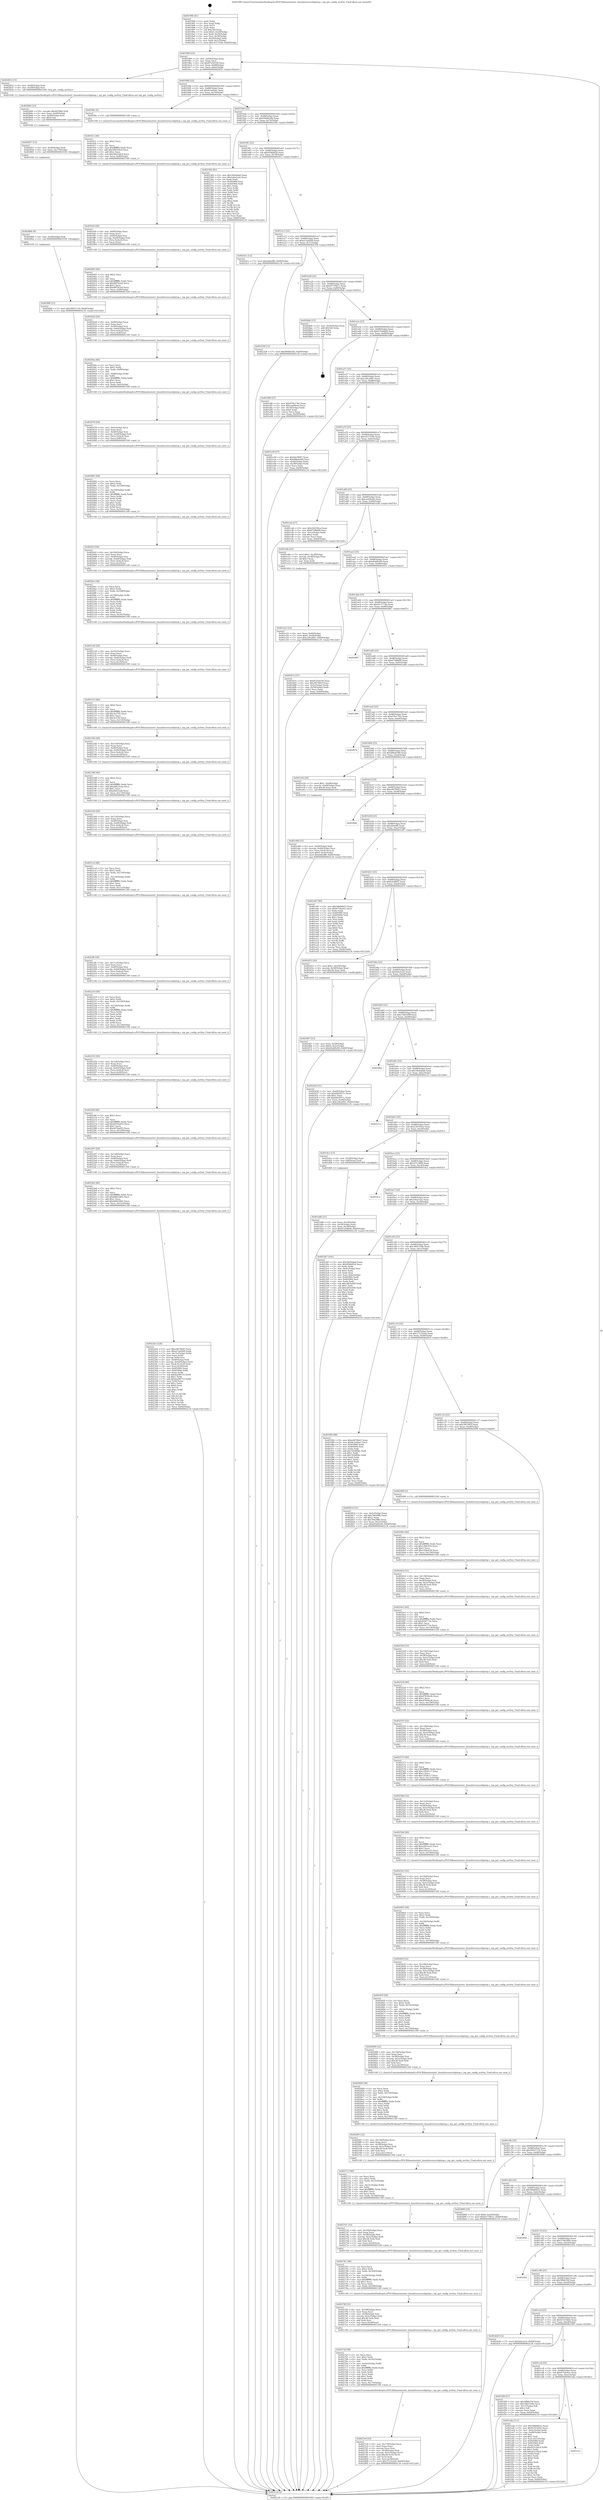 digraph "0x401990" {
  label = "0x401990 (/mnt/c/Users/mathe/Desktop/tcc/POCII/binaries/extr_linuxdriversscsihptiop.c_iop_get_config_mvfrey_Final-ollvm.out::main(0))"
  labelloc = "t"
  node[shape=record]

  Entry [label="",width=0.3,height=0.3,shape=circle,fillcolor=black,style=filled]
  "0x4019b9" [label="{
     0x4019b9 [23]\l
     | [instrs]\l
     &nbsp;&nbsp;0x4019b9 \<+3\>: mov -0x64(%rbp),%eax\l
     &nbsp;&nbsp;0x4019bc \<+2\>: mov %eax,%ecx\l
     &nbsp;&nbsp;0x4019be \<+6\>: sub $0x87e5d338,%ecx\l
     &nbsp;&nbsp;0x4019c4 \<+3\>: mov %eax,-0x68(%rbp)\l
     &nbsp;&nbsp;0x4019c7 \<+3\>: mov %ecx,-0x6c(%rbp)\l
     &nbsp;&nbsp;0x4019ca \<+6\>: je 0000000000402833 \<main+0xea3\>\l
  }"]
  "0x402833" [label="{
     0x402833 [13]\l
     | [instrs]\l
     &nbsp;&nbsp;0x402833 \<+4\>: mov -0x40(%rbp),%rdi\l
     &nbsp;&nbsp;0x402837 \<+4\>: mov -0x58(%rbp),%rsi\l
     &nbsp;&nbsp;0x40283b \<+5\>: call 0000000000401440 \<iop_get_config_mvfrey\>\l
     | [calls]\l
     &nbsp;&nbsp;0x401440 \{1\} (/mnt/c/Users/mathe/Desktop/tcc/POCII/binaries/extr_linuxdriversscsihptiop.c_iop_get_config_mvfrey_Final-ollvm.out::iop_get_config_mvfrey)\l
  }"]
  "0x4019d0" [label="{
     0x4019d0 [22]\l
     | [instrs]\l
     &nbsp;&nbsp;0x4019d0 \<+5\>: jmp 00000000004019d5 \<main+0x45\>\l
     &nbsp;&nbsp;0x4019d5 \<+3\>: mov -0x68(%rbp),%eax\l
     &nbsp;&nbsp;0x4019d8 \<+5\>: sub $0x8c3e40a1,%eax\l
     &nbsp;&nbsp;0x4019dd \<+3\>: mov %eax,-0x70(%rbp)\l
     &nbsp;&nbsp;0x4019e0 \<+6\>: je 0000000000401fbc \<main+0x62c\>\l
  }"]
  Exit [label="",width=0.3,height=0.3,shape=circle,fillcolor=black,style=filled,peripheries=2]
  "0x401fbc" [label="{
     0x401fbc [5]\l
     | [instrs]\l
     &nbsp;&nbsp;0x401fbc \<+5\>: call 0000000000401160 \<next_i\>\l
     | [calls]\l
     &nbsp;&nbsp;0x401160 \{1\} (/mnt/c/Users/mathe/Desktop/tcc/POCII/binaries/extr_linuxdriversscsihptiop.c_iop_get_config_mvfrey_Final-ollvm.out::next_i)\l
  }"]
  "0x4019e6" [label="{
     0x4019e6 [22]\l
     | [instrs]\l
     &nbsp;&nbsp;0x4019e6 \<+5\>: jmp 00000000004019eb \<main+0x5b\>\l
     &nbsp;&nbsp;0x4019eb \<+3\>: mov -0x68(%rbp),%eax\l
     &nbsp;&nbsp;0x4019ee \<+5\>: sub $0x940b0c0b,%eax\l
     &nbsp;&nbsp;0x4019f3 \<+3\>: mov %eax,-0x74(%rbp)\l
     &nbsp;&nbsp;0x4019f6 \<+6\>: je 0000000000402364 \<main+0x9d4\>\l
  }"]
  "0x40286f" [label="{
     0x40286f [12]\l
     | [instrs]\l
     &nbsp;&nbsp;0x40286f \<+7\>: movl $0x56931116,-0x64(%rbp)\l
     &nbsp;&nbsp;0x402876 \<+5\>: jmp 0000000000402c34 \<main+0x12a4\>\l
  }"]
  "0x402364" [label="{
     0x402364 [83]\l
     | [instrs]\l
     &nbsp;&nbsp;0x402364 \<+5\>: mov $0x18e0a6a6,%eax\l
     &nbsp;&nbsp;0x402369 \<+5\>: mov $0x2e6a1a2e,%ecx\l
     &nbsp;&nbsp;0x40236e \<+2\>: xor %edx,%edx\l
     &nbsp;&nbsp;0x402370 \<+7\>: mov 0x405060,%esi\l
     &nbsp;&nbsp;0x402377 \<+7\>: mov 0x405064,%edi\l
     &nbsp;&nbsp;0x40237e \<+3\>: sub $0x1,%edx\l
     &nbsp;&nbsp;0x402381 \<+3\>: mov %esi,%r8d\l
     &nbsp;&nbsp;0x402384 \<+3\>: add %edx,%r8d\l
     &nbsp;&nbsp;0x402387 \<+4\>: imul %r8d,%esi\l
     &nbsp;&nbsp;0x40238b \<+3\>: and $0x1,%esi\l
     &nbsp;&nbsp;0x40238e \<+3\>: cmp $0x0,%esi\l
     &nbsp;&nbsp;0x402391 \<+4\>: sete %r9b\l
     &nbsp;&nbsp;0x402395 \<+3\>: cmp $0xa,%edi\l
     &nbsp;&nbsp;0x402398 \<+4\>: setl %r10b\l
     &nbsp;&nbsp;0x40239c \<+3\>: mov %r9b,%r11b\l
     &nbsp;&nbsp;0x40239f \<+3\>: and %r10b,%r11b\l
     &nbsp;&nbsp;0x4023a2 \<+3\>: xor %r10b,%r9b\l
     &nbsp;&nbsp;0x4023a5 \<+3\>: or %r9b,%r11b\l
     &nbsp;&nbsp;0x4023a8 \<+4\>: test $0x1,%r11b\l
     &nbsp;&nbsp;0x4023ac \<+3\>: cmovne %ecx,%eax\l
     &nbsp;&nbsp;0x4023af \<+3\>: mov %eax,-0x64(%rbp)\l
     &nbsp;&nbsp;0x4023b2 \<+5\>: jmp 0000000000402c34 \<main+0x12a4\>\l
  }"]
  "0x4019fc" [label="{
     0x4019fc [22]\l
     | [instrs]\l
     &nbsp;&nbsp;0x4019fc \<+5\>: jmp 0000000000401a01 \<main+0x71\>\l
     &nbsp;&nbsp;0x401a01 \<+3\>: mov -0x68(%rbp),%eax\l
     &nbsp;&nbsp;0x401a04 \<+5\>: sub $0x95dfa95d,%eax\l
     &nbsp;&nbsp;0x401a09 \<+3\>: mov %eax,-0x78(%rbp)\l
     &nbsp;&nbsp;0x401a0c \<+6\>: je 000000000040241c \<main+0xa8c\>\l
  }"]
  "0x402866" [label="{
     0x402866 [9]\l
     | [instrs]\l
     &nbsp;&nbsp;0x402866 \<+4\>: mov -0x58(%rbp),%rdi\l
     &nbsp;&nbsp;0x40286a \<+5\>: call 0000000000401030 \<free@plt\>\l
     | [calls]\l
     &nbsp;&nbsp;0x401030 \{1\} (unknown)\l
  }"]
  "0x40241c" [label="{
     0x40241c [12]\l
     | [instrs]\l
     &nbsp;&nbsp;0x40241c \<+7\>: movl $0xebfeeff6,-0x64(%rbp)\l
     &nbsp;&nbsp;0x402423 \<+5\>: jmp 0000000000402c34 \<main+0x12a4\>\l
  }"]
  "0x401a12" [label="{
     0x401a12 [22]\l
     | [instrs]\l
     &nbsp;&nbsp;0x401a12 \<+5\>: jmp 0000000000401a17 \<main+0x87\>\l
     &nbsp;&nbsp;0x401a17 \<+3\>: mov -0x68(%rbp),%eax\l
     &nbsp;&nbsp;0x401a1a \<+5\>: sub $0xa15ad269,%eax\l
     &nbsp;&nbsp;0x401a1f \<+3\>: mov %eax,-0x7c(%rbp)\l
     &nbsp;&nbsp;0x401a22 \<+6\>: je 0000000000402358 \<main+0x9c8\>\l
  }"]
  "0x402857" [label="{
     0x402857 [15]\l
     | [instrs]\l
     &nbsp;&nbsp;0x402857 \<+4\>: mov -0x40(%rbp),%rdi\l
     &nbsp;&nbsp;0x40285b \<+6\>: mov %eax,-0x174(%rbp)\l
     &nbsp;&nbsp;0x402861 \<+5\>: call 0000000000401030 \<free@plt\>\l
     | [calls]\l
     &nbsp;&nbsp;0x401030 \{1\} (unknown)\l
  }"]
  "0x402358" [label="{
     0x402358 [12]\l
     | [instrs]\l
     &nbsp;&nbsp;0x402358 \<+7\>: movl $0x940b0c0b,-0x64(%rbp)\l
     &nbsp;&nbsp;0x40235f \<+5\>: jmp 0000000000402c34 \<main+0x12a4\>\l
  }"]
  "0x401a28" [label="{
     0x401a28 [22]\l
     | [instrs]\l
     &nbsp;&nbsp;0x401a28 \<+5\>: jmp 0000000000401a2d \<main+0x9d\>\l
     &nbsp;&nbsp;0x401a2d \<+3\>: mov -0x68(%rbp),%eax\l
     &nbsp;&nbsp;0x401a30 \<+5\>: sub $0xb5779b11,%eax\l
     &nbsp;&nbsp;0x401a35 \<+3\>: mov %eax,-0x80(%rbp)\l
     &nbsp;&nbsp;0x401a38 \<+6\>: je 00000000004028ab \<main+0xf1b\>\l
  }"]
  "0x402840" [label="{
     0x402840 [23]\l
     | [instrs]\l
     &nbsp;&nbsp;0x402840 \<+10\>: movabs $0x4030b6,%rdi\l
     &nbsp;&nbsp;0x40284a \<+3\>: mov %eax,-0x60(%rbp)\l
     &nbsp;&nbsp;0x40284d \<+3\>: mov -0x60(%rbp),%esi\l
     &nbsp;&nbsp;0x402850 \<+2\>: mov $0x0,%al\l
     &nbsp;&nbsp;0x402852 \<+5\>: call 0000000000401040 \<printf@plt\>\l
     | [calls]\l
     &nbsp;&nbsp;0x401040 \{1\} (unknown)\l
  }"]
  "0x4028ab" [label="{
     0x4028ab [15]\l
     | [instrs]\l
     &nbsp;&nbsp;0x4028ab \<+3\>: mov -0x20(%rbp),%eax\l
     &nbsp;&nbsp;0x4028ae \<+7\>: add $0x1b0,%rsp\l
     &nbsp;&nbsp;0x4028b5 \<+1\>: pop %rbx\l
     &nbsp;&nbsp;0x4028b6 \<+2\>: pop %r14\l
     &nbsp;&nbsp;0x4028b8 \<+1\>: pop %rbp\l
     &nbsp;&nbsp;0x4028b9 \<+1\>: ret\l
  }"]
  "0x401a3e" [label="{
     0x401a3e [25]\l
     | [instrs]\l
     &nbsp;&nbsp;0x401a3e \<+5\>: jmp 0000000000401a43 \<main+0xb3\>\l
     &nbsp;&nbsp;0x401a43 \<+3\>: mov -0x68(%rbp),%eax\l
     &nbsp;&nbsp;0x401a46 \<+5\>: sub $0xb7a5db94,%eax\l
     &nbsp;&nbsp;0x401a4b \<+6\>: mov %eax,-0x84(%rbp)\l
     &nbsp;&nbsp;0x401a51 \<+6\>: je 0000000000401df0 \<main+0x460\>\l
  }"]
  "0x4027e9" [label="{
     0x4027e9 [43]\l
     | [instrs]\l
     &nbsp;&nbsp;0x4027e9 \<+6\>: mov -0x170(%rbp),%ecx\l
     &nbsp;&nbsp;0x4027ef \<+3\>: imul %eax,%ecx\l
     &nbsp;&nbsp;0x4027f2 \<+3\>: movslq %ecx,%rsi\l
     &nbsp;&nbsp;0x4027f5 \<+4\>: mov -0x58(%rbp),%rdi\l
     &nbsp;&nbsp;0x4027f9 \<+4\>: movslq -0x5c(%rbp),%r10\l
     &nbsp;&nbsp;0x4027fd \<+4\>: imul $0x38,%r10,%r10\l
     &nbsp;&nbsp;0x402801 \<+3\>: add %r10,%rdi\l
     &nbsp;&nbsp;0x402804 \<+4\>: mov %rsi,0x30(%rdi)\l
     &nbsp;&nbsp;0x402808 \<+7\>: movl $0x3721b2eb,-0x64(%rbp)\l
     &nbsp;&nbsp;0x40280f \<+5\>: jmp 0000000000402c34 \<main+0x12a4\>\l
  }"]
  "0x401df0" [label="{
     0x401df0 [27]\l
     | [instrs]\l
     &nbsp;&nbsp;0x401df0 \<+5\>: mov $0xd76e1762,%eax\l
     &nbsp;&nbsp;0x401df5 \<+5\>: mov $0xcaa94e0e,%ecx\l
     &nbsp;&nbsp;0x401dfa \<+3\>: mov -0x18(%rbp),%edx\l
     &nbsp;&nbsp;0x401dfd \<+3\>: cmp $0x0,%edx\l
     &nbsp;&nbsp;0x401e00 \<+3\>: cmove %ecx,%eax\l
     &nbsp;&nbsp;0x401e03 \<+3\>: mov %eax,-0x64(%rbp)\l
     &nbsp;&nbsp;0x401e06 \<+5\>: jmp 0000000000402c34 \<main+0x12a4\>\l
  }"]
  "0x401a57" [label="{
     0x401a57 [25]\l
     | [instrs]\l
     &nbsp;&nbsp;0x401a57 \<+5\>: jmp 0000000000401a5c \<main+0xcc\>\l
     &nbsp;&nbsp;0x401a5c \<+3\>: mov -0x68(%rbp),%eax\l
     &nbsp;&nbsp;0x401a5f \<+5\>: sub $0xc29ca9d1,%eax\l
     &nbsp;&nbsp;0x401a64 \<+6\>: mov %eax,-0x88(%rbp)\l
     &nbsp;&nbsp;0x401a6a \<+6\>: je 0000000000401e39 \<main+0x4a9\>\l
  }"]
  "0x4027af" [label="{
     0x4027af [58]\l
     | [instrs]\l
     &nbsp;&nbsp;0x4027af \<+2\>: xor %ecx,%ecx\l
     &nbsp;&nbsp;0x4027b1 \<+5\>: mov $0x2,%edx\l
     &nbsp;&nbsp;0x4027b6 \<+6\>: mov %edx,-0x16c(%rbp)\l
     &nbsp;&nbsp;0x4027bc \<+1\>: cltd\l
     &nbsp;&nbsp;0x4027bd \<+7\>: mov -0x16c(%rbp),%r8d\l
     &nbsp;&nbsp;0x4027c4 \<+3\>: idiv %r8d\l
     &nbsp;&nbsp;0x4027c7 \<+6\>: imul $0xfffffffe,%edx,%edx\l
     &nbsp;&nbsp;0x4027cd \<+3\>: mov %ecx,%r9d\l
     &nbsp;&nbsp;0x4027d0 \<+3\>: sub %edx,%r9d\l
     &nbsp;&nbsp;0x4027d3 \<+2\>: mov %ecx,%edx\l
     &nbsp;&nbsp;0x4027d5 \<+3\>: sub $0x1,%edx\l
     &nbsp;&nbsp;0x4027d8 \<+3\>: add %edx,%r9d\l
     &nbsp;&nbsp;0x4027db \<+3\>: sub %r9d,%ecx\l
     &nbsp;&nbsp;0x4027de \<+6\>: mov %ecx,-0x170(%rbp)\l
     &nbsp;&nbsp;0x4027e4 \<+5\>: call 0000000000401160 \<next_i\>\l
     | [calls]\l
     &nbsp;&nbsp;0x401160 \{1\} (/mnt/c/Users/mathe/Desktop/tcc/POCII/binaries/extr_linuxdriversscsihptiop.c_iop_get_config_mvfrey_Final-ollvm.out::next_i)\l
  }"]
  "0x401e39" [label="{
     0x401e39 [27]\l
     | [instrs]\l
     &nbsp;&nbsp;0x401e39 \<+5\>: mov $0xfcb3f097,%eax\l
     &nbsp;&nbsp;0x401e3e \<+5\>: mov $0xd9beb580,%ecx\l
     &nbsp;&nbsp;0x401e43 \<+3\>: mov -0x44(%rbp),%edx\l
     &nbsp;&nbsp;0x401e46 \<+3\>: cmp -0x38(%rbp),%edx\l
     &nbsp;&nbsp;0x401e49 \<+3\>: cmovl %ecx,%eax\l
     &nbsp;&nbsp;0x401e4c \<+3\>: mov %eax,-0x64(%rbp)\l
     &nbsp;&nbsp;0x401e4f \<+5\>: jmp 0000000000402c34 \<main+0x12a4\>\l
  }"]
  "0x401a70" [label="{
     0x401a70 [25]\l
     | [instrs]\l
     &nbsp;&nbsp;0x401a70 \<+5\>: jmp 0000000000401a75 \<main+0xe5\>\l
     &nbsp;&nbsp;0x401a75 \<+3\>: mov -0x68(%rbp),%eax\l
     &nbsp;&nbsp;0x401a78 \<+5\>: sub $0xc43731b9,%eax\l
     &nbsp;&nbsp;0x401a7d \<+6\>: mov %eax,-0x8c(%rbp)\l
     &nbsp;&nbsp;0x401a83 \<+6\>: je 0000000000401ceb \<main+0x35b\>\l
  }"]
  "0x40278f" [label="{
     0x40278f [32]\l
     | [instrs]\l
     &nbsp;&nbsp;0x40278f \<+6\>: mov -0x168(%rbp),%ecx\l
     &nbsp;&nbsp;0x402795 \<+3\>: imul %eax,%ecx\l
     &nbsp;&nbsp;0x402798 \<+4\>: mov -0x58(%rbp),%rsi\l
     &nbsp;&nbsp;0x40279c \<+4\>: movslq -0x5c(%rbp),%rdi\l
     &nbsp;&nbsp;0x4027a0 \<+4\>: imul $0x38,%rdi,%rdi\l
     &nbsp;&nbsp;0x4027a4 \<+3\>: add %rdi,%rsi\l
     &nbsp;&nbsp;0x4027a7 \<+3\>: mov %ecx,0x28(%rsi)\l
     &nbsp;&nbsp;0x4027aa \<+5\>: call 0000000000401160 \<next_i\>\l
     | [calls]\l
     &nbsp;&nbsp;0x401160 \{1\} (/mnt/c/Users/mathe/Desktop/tcc/POCII/binaries/extr_linuxdriversscsihptiop.c_iop_get_config_mvfrey_Final-ollvm.out::next_i)\l
  }"]
  "0x401ceb" [label="{
     0x401ceb [27]\l
     | [instrs]\l
     &nbsp;&nbsp;0x401ceb \<+5\>: mov $0x226350ca,%eax\l
     &nbsp;&nbsp;0x401cf0 \<+5\>: mov $0xd7386fd9,%ecx\l
     &nbsp;&nbsp;0x401cf5 \<+3\>: mov -0x1c(%rbp),%edx\l
     &nbsp;&nbsp;0x401cf8 \<+3\>: cmp $0x2,%edx\l
     &nbsp;&nbsp;0x401cfb \<+3\>: cmovne %ecx,%eax\l
     &nbsp;&nbsp;0x401cfe \<+3\>: mov %eax,-0x64(%rbp)\l
     &nbsp;&nbsp;0x401d01 \<+5\>: jmp 0000000000402c34 \<main+0x12a4\>\l
  }"]
  "0x401a89" [label="{
     0x401a89 [25]\l
     | [instrs]\l
     &nbsp;&nbsp;0x401a89 \<+5\>: jmp 0000000000401a8e \<main+0xfe\>\l
     &nbsp;&nbsp;0x401a8e \<+3\>: mov -0x68(%rbp),%eax\l
     &nbsp;&nbsp;0x401a91 \<+5\>: sub $0xcaa94e0e,%eax\l
     &nbsp;&nbsp;0x401a96 \<+6\>: mov %eax,-0x90(%rbp)\l
     &nbsp;&nbsp;0x401a9c \<+6\>: je 0000000000401e0b \<main+0x47b\>\l
  }"]
  "0x402c34" [label="{
     0x402c34 [5]\l
     | [instrs]\l
     &nbsp;&nbsp;0x402c34 \<+5\>: jmp 00000000004019b9 \<main+0x29\>\l
  }"]
  "0x401990" [label="{
     0x401990 [41]\l
     | [instrs]\l
     &nbsp;&nbsp;0x401990 \<+1\>: push %rbp\l
     &nbsp;&nbsp;0x401991 \<+3\>: mov %rsp,%rbp\l
     &nbsp;&nbsp;0x401994 \<+2\>: push %r14\l
     &nbsp;&nbsp;0x401996 \<+1\>: push %rbx\l
     &nbsp;&nbsp;0x401997 \<+7\>: sub $0x1b0,%rsp\l
     &nbsp;&nbsp;0x40199e \<+7\>: movl $0x0,-0x20(%rbp)\l
     &nbsp;&nbsp;0x4019a5 \<+3\>: mov %edi,-0x24(%rbp)\l
     &nbsp;&nbsp;0x4019a8 \<+4\>: mov %rsi,-0x30(%rbp)\l
     &nbsp;&nbsp;0x4019ac \<+3\>: mov -0x24(%rbp),%edi\l
     &nbsp;&nbsp;0x4019af \<+3\>: mov %edi,-0x1c(%rbp)\l
     &nbsp;&nbsp;0x4019b2 \<+7\>: movl $0xc43731b9,-0x64(%rbp)\l
  }"]
  "0x402761" [label="{
     0x402761 [46]\l
     | [instrs]\l
     &nbsp;&nbsp;0x402761 \<+2\>: xor %ecx,%ecx\l
     &nbsp;&nbsp;0x402763 \<+5\>: mov $0x2,%edx\l
     &nbsp;&nbsp;0x402768 \<+6\>: mov %edx,-0x164(%rbp)\l
     &nbsp;&nbsp;0x40276e \<+1\>: cltd\l
     &nbsp;&nbsp;0x40276f \<+7\>: mov -0x164(%rbp),%r8d\l
     &nbsp;&nbsp;0x402776 \<+3\>: idiv %r8d\l
     &nbsp;&nbsp;0x402779 \<+6\>: imul $0xfffffffe,%edx,%edx\l
     &nbsp;&nbsp;0x40277f \<+3\>: sub $0x1,%ecx\l
     &nbsp;&nbsp;0x402782 \<+2\>: sub %ecx,%edx\l
     &nbsp;&nbsp;0x402784 \<+6\>: mov %edx,-0x168(%rbp)\l
     &nbsp;&nbsp;0x40278a \<+5\>: call 0000000000401160 \<next_i\>\l
     | [calls]\l
     &nbsp;&nbsp;0x401160 \{1\} (/mnt/c/Users/mathe/Desktop/tcc/POCII/binaries/extr_linuxdriversscsihptiop.c_iop_get_config_mvfrey_Final-ollvm.out::next_i)\l
  }"]
  "0x401e0b" [label="{
     0x401e0b [23]\l
     | [instrs]\l
     &nbsp;&nbsp;0x401e0b \<+7\>: movl $0x1,-0x38(%rbp)\l
     &nbsp;&nbsp;0x401e12 \<+4\>: movslq -0x38(%rbp),%rax\l
     &nbsp;&nbsp;0x401e16 \<+4\>: shl $0x3,%rax\l
     &nbsp;&nbsp;0x401e1a \<+3\>: mov %rax,%rdi\l
     &nbsp;&nbsp;0x401e1d \<+5\>: call 0000000000401050 \<malloc@plt\>\l
     | [calls]\l
     &nbsp;&nbsp;0x401050 \{1\} (unknown)\l
  }"]
  "0x401aa2" [label="{
     0x401aa2 [25]\l
     | [instrs]\l
     &nbsp;&nbsp;0x401aa2 \<+5\>: jmp 0000000000401aa7 \<main+0x117\>\l
     &nbsp;&nbsp;0x401aa7 \<+3\>: mov -0x68(%rbp),%eax\l
     &nbsp;&nbsp;0x401aaa \<+5\>: sub $0xd5a69c69,%eax\l
     &nbsp;&nbsp;0x401aaf \<+6\>: mov %eax,-0x94(%rbp)\l
     &nbsp;&nbsp;0x401ab5 \<+6\>: je 000000000040247e \<main+0xaee\>\l
  }"]
  "0x402741" [label="{
     0x402741 [32]\l
     | [instrs]\l
     &nbsp;&nbsp;0x402741 \<+6\>: mov -0x160(%rbp),%ecx\l
     &nbsp;&nbsp;0x402747 \<+3\>: imul %eax,%ecx\l
     &nbsp;&nbsp;0x40274a \<+4\>: mov -0x58(%rbp),%rsi\l
     &nbsp;&nbsp;0x40274e \<+4\>: movslq -0x5c(%rbp),%rdi\l
     &nbsp;&nbsp;0x402752 \<+4\>: imul $0x38,%rdi,%rdi\l
     &nbsp;&nbsp;0x402756 \<+3\>: add %rdi,%rsi\l
     &nbsp;&nbsp;0x402759 \<+3\>: mov %ecx,0x20(%rsi)\l
     &nbsp;&nbsp;0x40275c \<+5\>: call 0000000000401160 \<next_i\>\l
     | [calls]\l
     &nbsp;&nbsp;0x401160 \{1\} (/mnt/c/Users/mathe/Desktop/tcc/POCII/binaries/extr_linuxdriversscsihptiop.c_iop_get_config_mvfrey_Final-ollvm.out::next_i)\l
  }"]
  "0x40247e" [label="{
     0x40247e [27]\l
     | [instrs]\l
     &nbsp;&nbsp;0x40247e \<+5\>: mov $0x87e5d338,%eax\l
     &nbsp;&nbsp;0x402483 \<+5\>: mov $0x3f47091f,%ecx\l
     &nbsp;&nbsp;0x402488 \<+3\>: mov -0x5c(%rbp),%edx\l
     &nbsp;&nbsp;0x40248b \<+3\>: cmp -0x50(%rbp),%edx\l
     &nbsp;&nbsp;0x40248e \<+3\>: cmovl %ecx,%eax\l
     &nbsp;&nbsp;0x402491 \<+3\>: mov %eax,-0x64(%rbp)\l
     &nbsp;&nbsp;0x402494 \<+5\>: jmp 0000000000402c34 \<main+0x12a4\>\l
  }"]
  "0x401abb" [label="{
     0x401abb [25]\l
     | [instrs]\l
     &nbsp;&nbsp;0x401abb \<+5\>: jmp 0000000000401ac0 \<main+0x130\>\l
     &nbsp;&nbsp;0x401ac0 \<+3\>: mov -0x68(%rbp),%eax\l
     &nbsp;&nbsp;0x401ac3 \<+5\>: sub $0xd5c7774a,%eax\l
     &nbsp;&nbsp;0x401ac8 \<+6\>: mov %eax,-0x98(%rbp)\l
     &nbsp;&nbsp;0x401ace \<+6\>: je 0000000000402887 \<main+0xef7\>\l
  }"]
  "0x402713" [label="{
     0x402713 [46]\l
     | [instrs]\l
     &nbsp;&nbsp;0x402713 \<+2\>: xor %ecx,%ecx\l
     &nbsp;&nbsp;0x402715 \<+5\>: mov $0x2,%edx\l
     &nbsp;&nbsp;0x40271a \<+6\>: mov %edx,-0x15c(%rbp)\l
     &nbsp;&nbsp;0x402720 \<+1\>: cltd\l
     &nbsp;&nbsp;0x402721 \<+7\>: mov -0x15c(%rbp),%r8d\l
     &nbsp;&nbsp;0x402728 \<+3\>: idiv %r8d\l
     &nbsp;&nbsp;0x40272b \<+6\>: imul $0xfffffffe,%edx,%edx\l
     &nbsp;&nbsp;0x402731 \<+3\>: sub $0x1,%ecx\l
     &nbsp;&nbsp;0x402734 \<+2\>: sub %ecx,%edx\l
     &nbsp;&nbsp;0x402736 \<+6\>: mov %edx,-0x160(%rbp)\l
     &nbsp;&nbsp;0x40273c \<+5\>: call 0000000000401160 \<next_i\>\l
     | [calls]\l
     &nbsp;&nbsp;0x401160 \{1\} (/mnt/c/Users/mathe/Desktop/tcc/POCII/binaries/extr_linuxdriversscsihptiop.c_iop_get_config_mvfrey_Final-ollvm.out::next_i)\l
  }"]
  "0x402887" [label="{
     0x402887\l
  }", style=dashed]
  "0x401ad4" [label="{
     0x401ad4 [25]\l
     | [instrs]\l
     &nbsp;&nbsp;0x401ad4 \<+5\>: jmp 0000000000401ad9 \<main+0x149\>\l
     &nbsp;&nbsp;0x401ad9 \<+3\>: mov -0x68(%rbp),%eax\l
     &nbsp;&nbsp;0x401adc \<+5\>: sub $0xd7386fd9,%eax\l
     &nbsp;&nbsp;0x401ae1 \<+6\>: mov %eax,-0x9c(%rbp)\l
     &nbsp;&nbsp;0x401ae7 \<+6\>: je 0000000000401d06 \<main+0x376\>\l
  }"]
  "0x4026f3" [label="{
     0x4026f3 [32]\l
     | [instrs]\l
     &nbsp;&nbsp;0x4026f3 \<+6\>: mov -0x158(%rbp),%ecx\l
     &nbsp;&nbsp;0x4026f9 \<+3\>: imul %eax,%ecx\l
     &nbsp;&nbsp;0x4026fc \<+4\>: mov -0x58(%rbp),%rsi\l
     &nbsp;&nbsp;0x402700 \<+4\>: movslq -0x5c(%rbp),%rdi\l
     &nbsp;&nbsp;0x402704 \<+4\>: imul $0x38,%rdi,%rdi\l
     &nbsp;&nbsp;0x402708 \<+3\>: add %rdi,%rsi\l
     &nbsp;&nbsp;0x40270b \<+3\>: mov %ecx,0x1c(%rsi)\l
     &nbsp;&nbsp;0x40270e \<+5\>: call 0000000000401160 \<next_i\>\l
     | [calls]\l
     &nbsp;&nbsp;0x401160 \{1\} (/mnt/c/Users/mathe/Desktop/tcc/POCII/binaries/extr_linuxdriversscsihptiop.c_iop_get_config_mvfrey_Final-ollvm.out::next_i)\l
  }"]
  "0x401d06" [label="{
     0x401d06\l
  }", style=dashed]
  "0x401aed" [label="{
     0x401aed [25]\l
     | [instrs]\l
     &nbsp;&nbsp;0x401aed \<+5\>: jmp 0000000000401af2 \<main+0x162\>\l
     &nbsp;&nbsp;0x401af2 \<+3\>: mov -0x68(%rbp),%eax\l
     &nbsp;&nbsp;0x401af5 \<+5\>: sub $0xd76e1762,%eax\l
     &nbsp;&nbsp;0x401afa \<+6\>: mov %eax,-0xa0(%rbp)\l
     &nbsp;&nbsp;0x401b00 \<+6\>: je 000000000040287b \<main+0xeeb\>\l
  }"]
  "0x4026b9" [label="{
     0x4026b9 [58]\l
     | [instrs]\l
     &nbsp;&nbsp;0x4026b9 \<+2\>: xor %ecx,%ecx\l
     &nbsp;&nbsp;0x4026bb \<+5\>: mov $0x2,%edx\l
     &nbsp;&nbsp;0x4026c0 \<+6\>: mov %edx,-0x154(%rbp)\l
     &nbsp;&nbsp;0x4026c6 \<+1\>: cltd\l
     &nbsp;&nbsp;0x4026c7 \<+7\>: mov -0x154(%rbp),%r8d\l
     &nbsp;&nbsp;0x4026ce \<+3\>: idiv %r8d\l
     &nbsp;&nbsp;0x4026d1 \<+6\>: imul $0xfffffffe,%edx,%edx\l
     &nbsp;&nbsp;0x4026d7 \<+3\>: mov %ecx,%r9d\l
     &nbsp;&nbsp;0x4026da \<+3\>: sub %edx,%r9d\l
     &nbsp;&nbsp;0x4026dd \<+2\>: mov %ecx,%edx\l
     &nbsp;&nbsp;0x4026df \<+3\>: sub $0x1,%edx\l
     &nbsp;&nbsp;0x4026e2 \<+3\>: add %edx,%r9d\l
     &nbsp;&nbsp;0x4026e5 \<+3\>: sub %r9d,%ecx\l
     &nbsp;&nbsp;0x4026e8 \<+6\>: mov %ecx,-0x158(%rbp)\l
     &nbsp;&nbsp;0x4026ee \<+5\>: call 0000000000401160 \<next_i\>\l
     | [calls]\l
     &nbsp;&nbsp;0x401160 \{1\} (/mnt/c/Users/mathe/Desktop/tcc/POCII/binaries/extr_linuxdriversscsihptiop.c_iop_get_config_mvfrey_Final-ollvm.out::next_i)\l
  }"]
  "0x40287b" [label="{
     0x40287b\l
  }", style=dashed]
  "0x401b06" [label="{
     0x401b06 [25]\l
     | [instrs]\l
     &nbsp;&nbsp;0x401b06 \<+5\>: jmp 0000000000401b0b \<main+0x17b\>\l
     &nbsp;&nbsp;0x401b0b \<+3\>: mov -0x68(%rbp),%eax\l
     &nbsp;&nbsp;0x401b0e \<+5\>: sub $0xd9beb580,%eax\l
     &nbsp;&nbsp;0x401b13 \<+6\>: mov %eax,-0xa4(%rbp)\l
     &nbsp;&nbsp;0x401b19 \<+6\>: je 0000000000401e54 \<main+0x4c4\>\l
  }"]
  "0x402699" [label="{
     0x402699 [32]\l
     | [instrs]\l
     &nbsp;&nbsp;0x402699 \<+6\>: mov -0x150(%rbp),%ecx\l
     &nbsp;&nbsp;0x40269f \<+3\>: imul %eax,%ecx\l
     &nbsp;&nbsp;0x4026a2 \<+4\>: mov -0x58(%rbp),%rsi\l
     &nbsp;&nbsp;0x4026a6 \<+4\>: movslq -0x5c(%rbp),%rdi\l
     &nbsp;&nbsp;0x4026aa \<+4\>: imul $0x38,%rdi,%rdi\l
     &nbsp;&nbsp;0x4026ae \<+3\>: add %rdi,%rsi\l
     &nbsp;&nbsp;0x4026b1 \<+3\>: mov %ecx,0x18(%rsi)\l
     &nbsp;&nbsp;0x4026b4 \<+5\>: call 0000000000401160 \<next_i\>\l
     | [calls]\l
     &nbsp;&nbsp;0x401160 \{1\} (/mnt/c/Users/mathe/Desktop/tcc/POCII/binaries/extr_linuxdriversscsihptiop.c_iop_get_config_mvfrey_Final-ollvm.out::next_i)\l
  }"]
  "0x401e54" [label="{
     0x401e54 [20]\l
     | [instrs]\l
     &nbsp;&nbsp;0x401e54 \<+7\>: movl $0x1,-0x48(%rbp)\l
     &nbsp;&nbsp;0x401e5b \<+4\>: movslq -0x48(%rbp),%rax\l
     &nbsp;&nbsp;0x401e5f \<+4\>: imul $0x38,%rax,%rdi\l
     &nbsp;&nbsp;0x401e63 \<+5\>: call 0000000000401050 \<malloc@plt\>\l
     | [calls]\l
     &nbsp;&nbsp;0x401050 \{1\} (unknown)\l
  }"]
  "0x401b1f" [label="{
     0x401b1f [25]\l
     | [instrs]\l
     &nbsp;&nbsp;0x401b1f \<+5\>: jmp 0000000000401b24 \<main+0x194\>\l
     &nbsp;&nbsp;0x401b24 \<+3\>: mov -0x68(%rbp),%eax\l
     &nbsp;&nbsp;0x401b27 \<+5\>: sub $0xe4676b43,%eax\l
     &nbsp;&nbsp;0x401b2c \<+6\>: mov %eax,-0xa8(%rbp)\l
     &nbsp;&nbsp;0x401b32 \<+6\>: je 00000000004028de \<main+0xf4e\>\l
  }"]
  "0x40265f" [label="{
     0x40265f [58]\l
     | [instrs]\l
     &nbsp;&nbsp;0x40265f \<+2\>: xor %ecx,%ecx\l
     &nbsp;&nbsp;0x402661 \<+5\>: mov $0x2,%edx\l
     &nbsp;&nbsp;0x402666 \<+6\>: mov %edx,-0x14c(%rbp)\l
     &nbsp;&nbsp;0x40266c \<+1\>: cltd\l
     &nbsp;&nbsp;0x40266d \<+7\>: mov -0x14c(%rbp),%r8d\l
     &nbsp;&nbsp;0x402674 \<+3\>: idiv %r8d\l
     &nbsp;&nbsp;0x402677 \<+6\>: imul $0xfffffffe,%edx,%edx\l
     &nbsp;&nbsp;0x40267d \<+3\>: mov %ecx,%r9d\l
     &nbsp;&nbsp;0x402680 \<+3\>: sub %edx,%r9d\l
     &nbsp;&nbsp;0x402683 \<+2\>: mov %ecx,%edx\l
     &nbsp;&nbsp;0x402685 \<+3\>: sub $0x1,%edx\l
     &nbsp;&nbsp;0x402688 \<+3\>: add %edx,%r9d\l
     &nbsp;&nbsp;0x40268b \<+3\>: sub %r9d,%ecx\l
     &nbsp;&nbsp;0x40268e \<+6\>: mov %ecx,-0x150(%rbp)\l
     &nbsp;&nbsp;0x402694 \<+5\>: call 0000000000401160 \<next_i\>\l
     | [calls]\l
     &nbsp;&nbsp;0x401160 \{1\} (/mnt/c/Users/mathe/Desktop/tcc/POCII/binaries/extr_linuxdriversscsihptiop.c_iop_get_config_mvfrey_Final-ollvm.out::next_i)\l
  }"]
  "0x4028de" [label="{
     0x4028de\l
  }", style=dashed]
  "0x401b38" [label="{
     0x401b38 [25]\l
     | [instrs]\l
     &nbsp;&nbsp;0x401b38 \<+5\>: jmp 0000000000401b3d \<main+0x1ad\>\l
     &nbsp;&nbsp;0x401b3d \<+3\>: mov -0x68(%rbp),%eax\l
     &nbsp;&nbsp;0x401b40 \<+5\>: sub $0xebfeeff6,%eax\l
     &nbsp;&nbsp;0x401b45 \<+6\>: mov %eax,-0xac(%rbp)\l
     &nbsp;&nbsp;0x401b4b \<+6\>: je 0000000000401e87 \<main+0x4f7\>\l
  }"]
  "0x40263f" [label="{
     0x40263f [32]\l
     | [instrs]\l
     &nbsp;&nbsp;0x40263f \<+6\>: mov -0x148(%rbp),%ecx\l
     &nbsp;&nbsp;0x402645 \<+3\>: imul %eax,%ecx\l
     &nbsp;&nbsp;0x402648 \<+4\>: mov -0x58(%rbp),%rsi\l
     &nbsp;&nbsp;0x40264c \<+4\>: movslq -0x5c(%rbp),%rdi\l
     &nbsp;&nbsp;0x402650 \<+4\>: imul $0x38,%rdi,%rdi\l
     &nbsp;&nbsp;0x402654 \<+3\>: add %rdi,%rsi\l
     &nbsp;&nbsp;0x402657 \<+3\>: mov %ecx,0x14(%rsi)\l
     &nbsp;&nbsp;0x40265a \<+5\>: call 0000000000401160 \<next_i\>\l
     | [calls]\l
     &nbsp;&nbsp;0x401160 \{1\} (/mnt/c/Users/mathe/Desktop/tcc/POCII/binaries/extr_linuxdriversscsihptiop.c_iop_get_config_mvfrey_Final-ollvm.out::next_i)\l
  }"]
  "0x401e87" [label="{
     0x401e87 [83]\l
     | [instrs]\l
     &nbsp;&nbsp;0x401e87 \<+5\>: mov $0x56b84622,%eax\l
     &nbsp;&nbsp;0x401e8c \<+5\>: mov $0x6754e4ec,%ecx\l
     &nbsp;&nbsp;0x401e91 \<+2\>: xor %edx,%edx\l
     &nbsp;&nbsp;0x401e93 \<+7\>: mov 0x405060,%esi\l
     &nbsp;&nbsp;0x401e9a \<+7\>: mov 0x405064,%edi\l
     &nbsp;&nbsp;0x401ea1 \<+3\>: sub $0x1,%edx\l
     &nbsp;&nbsp;0x401ea4 \<+3\>: mov %esi,%r8d\l
     &nbsp;&nbsp;0x401ea7 \<+3\>: add %edx,%r8d\l
     &nbsp;&nbsp;0x401eaa \<+4\>: imul %r8d,%esi\l
     &nbsp;&nbsp;0x401eae \<+3\>: and $0x1,%esi\l
     &nbsp;&nbsp;0x401eb1 \<+3\>: cmp $0x0,%esi\l
     &nbsp;&nbsp;0x401eb4 \<+4\>: sete %r9b\l
     &nbsp;&nbsp;0x401eb8 \<+3\>: cmp $0xa,%edi\l
     &nbsp;&nbsp;0x401ebb \<+4\>: setl %r10b\l
     &nbsp;&nbsp;0x401ebf \<+3\>: mov %r9b,%r11b\l
     &nbsp;&nbsp;0x401ec2 \<+3\>: and %r10b,%r11b\l
     &nbsp;&nbsp;0x401ec5 \<+3\>: xor %r10b,%r9b\l
     &nbsp;&nbsp;0x401ec8 \<+3\>: or %r9b,%r11b\l
     &nbsp;&nbsp;0x401ecb \<+4\>: test $0x1,%r11b\l
     &nbsp;&nbsp;0x401ecf \<+3\>: cmovne %ecx,%eax\l
     &nbsp;&nbsp;0x401ed2 \<+3\>: mov %eax,-0x64(%rbp)\l
     &nbsp;&nbsp;0x401ed5 \<+5\>: jmp 0000000000402c34 \<main+0x12a4\>\l
  }"]
  "0x401b51" [label="{
     0x401b51 [25]\l
     | [instrs]\l
     &nbsp;&nbsp;0x401b51 \<+5\>: jmp 0000000000401b56 \<main+0x1c6\>\l
     &nbsp;&nbsp;0x401b56 \<+3\>: mov -0x68(%rbp),%eax\l
     &nbsp;&nbsp;0x401b59 \<+5\>: sub $0xfcb3f097,%eax\l
     &nbsp;&nbsp;0x401b5e \<+6\>: mov %eax,-0xb0(%rbp)\l
     &nbsp;&nbsp;0x401b64 \<+6\>: je 0000000000402453 \<main+0xac3\>\l
  }"]
  "0x402605" [label="{
     0x402605 [58]\l
     | [instrs]\l
     &nbsp;&nbsp;0x402605 \<+2\>: xor %ecx,%ecx\l
     &nbsp;&nbsp;0x402607 \<+5\>: mov $0x2,%edx\l
     &nbsp;&nbsp;0x40260c \<+6\>: mov %edx,-0x144(%rbp)\l
     &nbsp;&nbsp;0x402612 \<+1\>: cltd\l
     &nbsp;&nbsp;0x402613 \<+7\>: mov -0x144(%rbp),%r8d\l
     &nbsp;&nbsp;0x40261a \<+3\>: idiv %r8d\l
     &nbsp;&nbsp;0x40261d \<+6\>: imul $0xfffffffe,%edx,%edx\l
     &nbsp;&nbsp;0x402623 \<+3\>: mov %ecx,%r9d\l
     &nbsp;&nbsp;0x402626 \<+3\>: sub %edx,%r9d\l
     &nbsp;&nbsp;0x402629 \<+2\>: mov %ecx,%edx\l
     &nbsp;&nbsp;0x40262b \<+3\>: sub $0x1,%edx\l
     &nbsp;&nbsp;0x40262e \<+3\>: add %edx,%r9d\l
     &nbsp;&nbsp;0x402631 \<+3\>: sub %r9d,%ecx\l
     &nbsp;&nbsp;0x402634 \<+6\>: mov %ecx,-0x148(%rbp)\l
     &nbsp;&nbsp;0x40263a \<+5\>: call 0000000000401160 \<next_i\>\l
     | [calls]\l
     &nbsp;&nbsp;0x401160 \{1\} (/mnt/c/Users/mathe/Desktop/tcc/POCII/binaries/extr_linuxdriversscsihptiop.c_iop_get_config_mvfrey_Final-ollvm.out::next_i)\l
  }"]
  "0x402453" [label="{
     0x402453 [20]\l
     | [instrs]\l
     &nbsp;&nbsp;0x402453 \<+7\>: movl $0x1,-0x50(%rbp)\l
     &nbsp;&nbsp;0x40245a \<+4\>: movslq -0x50(%rbp),%rax\l
     &nbsp;&nbsp;0x40245e \<+4\>: imul $0x38,%rax,%rdi\l
     &nbsp;&nbsp;0x402462 \<+5\>: call 0000000000401050 \<malloc@plt\>\l
     | [calls]\l
     &nbsp;&nbsp;0x401050 \{1\} (unknown)\l
  }"]
  "0x401b6a" [label="{
     0x401b6a [25]\l
     | [instrs]\l
     &nbsp;&nbsp;0x401b6a \<+5\>: jmp 0000000000401b6f \<main+0x1df\>\l
     &nbsp;&nbsp;0x401b6f \<+3\>: mov -0x68(%rbp),%eax\l
     &nbsp;&nbsp;0x401b72 \<+5\>: sub $0xfefa3a1b,%eax\l
     &nbsp;&nbsp;0x401b77 \<+6\>: mov %eax,-0xb4(%rbp)\l
     &nbsp;&nbsp;0x401b7d \<+6\>: je 0000000000402434 \<main+0xaa4\>\l
  }"]
  "0x4025e5" [label="{
     0x4025e5 [32]\l
     | [instrs]\l
     &nbsp;&nbsp;0x4025e5 \<+6\>: mov -0x140(%rbp),%ecx\l
     &nbsp;&nbsp;0x4025eb \<+3\>: imul %eax,%ecx\l
     &nbsp;&nbsp;0x4025ee \<+4\>: mov -0x58(%rbp),%rsi\l
     &nbsp;&nbsp;0x4025f2 \<+4\>: movslq -0x5c(%rbp),%rdi\l
     &nbsp;&nbsp;0x4025f6 \<+4\>: imul $0x38,%rdi,%rdi\l
     &nbsp;&nbsp;0x4025fa \<+3\>: add %rdi,%rsi\l
     &nbsp;&nbsp;0x4025fd \<+3\>: mov %ecx,0x10(%rsi)\l
     &nbsp;&nbsp;0x402600 \<+5\>: call 0000000000401160 \<next_i\>\l
     | [calls]\l
     &nbsp;&nbsp;0x401160 \{1\} (/mnt/c/Users/mathe/Desktop/tcc/POCII/binaries/extr_linuxdriversscsihptiop.c_iop_get_config_mvfrey_Final-ollvm.out::next_i)\l
  }"]
  "0x402434" [label="{
     0x402434 [31]\l
     | [instrs]\l
     &nbsp;&nbsp;0x402434 \<+3\>: mov -0x44(%rbp),%eax\l
     &nbsp;&nbsp;0x402437 \<+5\>: sub $0xbbb5011c,%eax\l
     &nbsp;&nbsp;0x40243c \<+3\>: add $0x1,%eax\l
     &nbsp;&nbsp;0x40243f \<+5\>: add $0xbbb5011c,%eax\l
     &nbsp;&nbsp;0x402444 \<+3\>: mov %eax,-0x44(%rbp)\l
     &nbsp;&nbsp;0x402447 \<+7\>: movl $0xc29ca9d1,-0x64(%rbp)\l
     &nbsp;&nbsp;0x40244e \<+5\>: jmp 0000000000402c34 \<main+0x12a4\>\l
  }"]
  "0x401b83" [label="{
     0x401b83 [25]\l
     | [instrs]\l
     &nbsp;&nbsp;0x401b83 \<+5\>: jmp 0000000000401b88 \<main+0x1f8\>\l
     &nbsp;&nbsp;0x401b88 \<+3\>: mov -0x68(%rbp),%eax\l
     &nbsp;&nbsp;0x401b8b \<+5\>: sub $0x15803d9f,%eax\l
     &nbsp;&nbsp;0x401b90 \<+6\>: mov %eax,-0xb8(%rbp)\l
     &nbsp;&nbsp;0x401b96 \<+6\>: je 00000000004028ba \<main+0xf2a\>\l
  }"]
  "0x4025bd" [label="{
     0x4025bd [40]\l
     | [instrs]\l
     &nbsp;&nbsp;0x4025bd \<+5\>: mov $0x2,%ecx\l
     &nbsp;&nbsp;0x4025c2 \<+1\>: cltd\l
     &nbsp;&nbsp;0x4025c3 \<+2\>: idiv %ecx\l
     &nbsp;&nbsp;0x4025c5 \<+6\>: imul $0xfffffffe,%edx,%ecx\l
     &nbsp;&nbsp;0x4025cb \<+6\>: add $0xe291ee23,%ecx\l
     &nbsp;&nbsp;0x4025d1 \<+3\>: add $0x1,%ecx\l
     &nbsp;&nbsp;0x4025d4 \<+6\>: sub $0xe291ee23,%ecx\l
     &nbsp;&nbsp;0x4025da \<+6\>: mov %ecx,-0x140(%rbp)\l
     &nbsp;&nbsp;0x4025e0 \<+5\>: call 0000000000401160 \<next_i\>\l
     | [calls]\l
     &nbsp;&nbsp;0x401160 \{1\} (/mnt/c/Users/mathe/Desktop/tcc/POCII/binaries/extr_linuxdriversscsihptiop.c_iop_get_config_mvfrey_Final-ollvm.out::next_i)\l
  }"]
  "0x4028ba" [label="{
     0x4028ba\l
  }", style=dashed]
  "0x401b9c" [label="{
     0x401b9c [25]\l
     | [instrs]\l
     &nbsp;&nbsp;0x401b9c \<+5\>: jmp 0000000000401ba1 \<main+0x211\>\l
     &nbsp;&nbsp;0x401ba1 \<+3\>: mov -0x68(%rbp),%eax\l
     &nbsp;&nbsp;0x401ba4 \<+5\>: sub $0x18e0a6a6,%eax\l
     &nbsp;&nbsp;0x401ba9 \<+6\>: mov %eax,-0xbc(%rbp)\l
     &nbsp;&nbsp;0x401baf \<+6\>: je 0000000000402c1a \<main+0x128a\>\l
  }"]
  "0x40259d" [label="{
     0x40259d [32]\l
     | [instrs]\l
     &nbsp;&nbsp;0x40259d \<+6\>: mov -0x13c(%rbp),%ecx\l
     &nbsp;&nbsp;0x4025a3 \<+3\>: imul %eax,%ecx\l
     &nbsp;&nbsp;0x4025a6 \<+4\>: mov -0x58(%rbp),%rsi\l
     &nbsp;&nbsp;0x4025aa \<+4\>: movslq -0x5c(%rbp),%rdi\l
     &nbsp;&nbsp;0x4025ae \<+4\>: imul $0x38,%rdi,%rdi\l
     &nbsp;&nbsp;0x4025b2 \<+3\>: add %rdi,%rsi\l
     &nbsp;&nbsp;0x4025b5 \<+3\>: mov %ecx,0xc(%rsi)\l
     &nbsp;&nbsp;0x4025b8 \<+5\>: call 0000000000401160 \<next_i\>\l
     | [calls]\l
     &nbsp;&nbsp;0x401160 \{1\} (/mnt/c/Users/mathe/Desktop/tcc/POCII/binaries/extr_linuxdriversscsihptiop.c_iop_get_config_mvfrey_Final-ollvm.out::next_i)\l
  }"]
  "0x402c1a" [label="{
     0x402c1a\l
  }", style=dashed]
  "0x401bb5" [label="{
     0x401bb5 [25]\l
     | [instrs]\l
     &nbsp;&nbsp;0x401bb5 \<+5\>: jmp 0000000000401bba \<main+0x22a\>\l
     &nbsp;&nbsp;0x401bba \<+3\>: mov -0x68(%rbp),%eax\l
     &nbsp;&nbsp;0x401bbd \<+5\>: sub $0x226350ca,%eax\l
     &nbsp;&nbsp;0x401bc2 \<+6\>: mov %eax,-0xc0(%rbp)\l
     &nbsp;&nbsp;0x401bc8 \<+6\>: je 0000000000401dce \<main+0x43e\>\l
  }"]
  "0x402575" [label="{
     0x402575 [40]\l
     | [instrs]\l
     &nbsp;&nbsp;0x402575 \<+5\>: mov $0x2,%ecx\l
     &nbsp;&nbsp;0x40257a \<+1\>: cltd\l
     &nbsp;&nbsp;0x40257b \<+2\>: idiv %ecx\l
     &nbsp;&nbsp;0x40257d \<+6\>: imul $0xfffffffe,%edx,%ecx\l
     &nbsp;&nbsp;0x402583 \<+6\>: add $0x12f24c17,%ecx\l
     &nbsp;&nbsp;0x402589 \<+3\>: add $0x1,%ecx\l
     &nbsp;&nbsp;0x40258c \<+6\>: sub $0x12f24c17,%ecx\l
     &nbsp;&nbsp;0x402592 \<+6\>: mov %ecx,-0x13c(%rbp)\l
     &nbsp;&nbsp;0x402598 \<+5\>: call 0000000000401160 \<next_i\>\l
     | [calls]\l
     &nbsp;&nbsp;0x401160 \{1\} (/mnt/c/Users/mathe/Desktop/tcc/POCII/binaries/extr_linuxdriversscsihptiop.c_iop_get_config_mvfrey_Final-ollvm.out::next_i)\l
  }"]
  "0x401dce" [label="{
     0x401dce [13]\l
     | [instrs]\l
     &nbsp;&nbsp;0x401dce \<+4\>: mov -0x30(%rbp),%rax\l
     &nbsp;&nbsp;0x401dd2 \<+4\>: mov 0x8(%rax),%rdi\l
     &nbsp;&nbsp;0x401dd6 \<+5\>: call 0000000000401060 \<atoi@plt\>\l
     | [calls]\l
     &nbsp;&nbsp;0x401060 \{1\} (unknown)\l
  }"]
  "0x401bce" [label="{
     0x401bce [25]\l
     | [instrs]\l
     &nbsp;&nbsp;0x401bce \<+5\>: jmp 0000000000401bd3 \<main+0x243\>\l
     &nbsp;&nbsp;0x401bd3 \<+3\>: mov -0x68(%rbp),%eax\l
     &nbsp;&nbsp;0x401bd6 \<+5\>: sub $0x251c4f98,%eax\l
     &nbsp;&nbsp;0x401bdb \<+6\>: mov %eax,-0xc4(%rbp)\l
     &nbsp;&nbsp;0x401be1 \<+6\>: je 0000000000401dc2 \<main+0x432\>\l
  }"]
  "0x401ddb" [label="{
     0x401ddb [21]\l
     | [instrs]\l
     &nbsp;&nbsp;0x401ddb \<+3\>: mov %eax,-0x34(%rbp)\l
     &nbsp;&nbsp;0x401dde \<+3\>: mov -0x34(%rbp),%eax\l
     &nbsp;&nbsp;0x401de1 \<+3\>: mov %eax,-0x18(%rbp)\l
     &nbsp;&nbsp;0x401de4 \<+7\>: movl $0xb7a5db94,-0x64(%rbp)\l
     &nbsp;&nbsp;0x401deb \<+5\>: jmp 0000000000402c34 \<main+0x12a4\>\l
  }"]
  "0x401e22" [label="{
     0x401e22 [23]\l
     | [instrs]\l
     &nbsp;&nbsp;0x401e22 \<+4\>: mov %rax,-0x40(%rbp)\l
     &nbsp;&nbsp;0x401e26 \<+7\>: movl $0x0,-0x44(%rbp)\l
     &nbsp;&nbsp;0x401e2d \<+7\>: movl $0xc29ca9d1,-0x64(%rbp)\l
     &nbsp;&nbsp;0x401e34 \<+5\>: jmp 0000000000402c34 \<main+0x12a4\>\l
  }"]
  "0x401e68" [label="{
     0x401e68 [31]\l
     | [instrs]\l
     &nbsp;&nbsp;0x401e68 \<+4\>: mov -0x40(%rbp),%rdi\l
     &nbsp;&nbsp;0x401e6c \<+4\>: movslq -0x44(%rbp),%rcx\l
     &nbsp;&nbsp;0x401e70 \<+4\>: mov %rax,(%rdi,%rcx,8)\l
     &nbsp;&nbsp;0x401e74 \<+7\>: movl $0x0,-0x4c(%rbp)\l
     &nbsp;&nbsp;0x401e7b \<+7\>: movl $0xebfeeff6,-0x64(%rbp)\l
     &nbsp;&nbsp;0x401e82 \<+5\>: jmp 0000000000402c34 \<main+0x12a4\>\l
  }"]
  "0x402555" [label="{
     0x402555 [32]\l
     | [instrs]\l
     &nbsp;&nbsp;0x402555 \<+6\>: mov -0x138(%rbp),%ecx\l
     &nbsp;&nbsp;0x40255b \<+3\>: imul %eax,%ecx\l
     &nbsp;&nbsp;0x40255e \<+4\>: mov -0x58(%rbp),%rsi\l
     &nbsp;&nbsp;0x402562 \<+4\>: movslq -0x5c(%rbp),%rdi\l
     &nbsp;&nbsp;0x402566 \<+4\>: imul $0x38,%rdi,%rdi\l
     &nbsp;&nbsp;0x40256a \<+3\>: add %rdi,%rsi\l
     &nbsp;&nbsp;0x40256d \<+3\>: mov %ecx,0x8(%rsi)\l
     &nbsp;&nbsp;0x402570 \<+5\>: call 0000000000401160 \<next_i\>\l
     | [calls]\l
     &nbsp;&nbsp;0x401160 \{1\} (/mnt/c/Users/mathe/Desktop/tcc/POCII/binaries/extr_linuxdriversscsihptiop.c_iop_get_config_mvfrey_Final-ollvm.out::next_i)\l
  }"]
  "0x401dc2" [label="{
     0x401dc2\l
  }", style=dashed]
  "0x401be7" [label="{
     0x401be7 [25]\l
     | [instrs]\l
     &nbsp;&nbsp;0x401be7 \<+5\>: jmp 0000000000401bec \<main+0x25c\>\l
     &nbsp;&nbsp;0x401bec \<+3\>: mov -0x68(%rbp),%eax\l
     &nbsp;&nbsp;0x401bef \<+5\>: sub $0x2e6a1a2e,%eax\l
     &nbsp;&nbsp;0x401bf4 \<+6\>: mov %eax,-0xc8(%rbp)\l
     &nbsp;&nbsp;0x401bfa \<+6\>: je 00000000004023b7 \<main+0xa27\>\l
  }"]
  "0x40252d" [label="{
     0x40252d [40]\l
     | [instrs]\l
     &nbsp;&nbsp;0x40252d \<+5\>: mov $0x2,%ecx\l
     &nbsp;&nbsp;0x402532 \<+1\>: cltd\l
     &nbsp;&nbsp;0x402533 \<+2\>: idiv %ecx\l
     &nbsp;&nbsp;0x402535 \<+6\>: imul $0xfffffffe,%edx,%ecx\l
     &nbsp;&nbsp;0x40253b \<+6\>: sub $0xd7839a36,%ecx\l
     &nbsp;&nbsp;0x402541 \<+3\>: add $0x1,%ecx\l
     &nbsp;&nbsp;0x402544 \<+6\>: add $0xd7839a36,%ecx\l
     &nbsp;&nbsp;0x40254a \<+6\>: mov %ecx,-0x138(%rbp)\l
     &nbsp;&nbsp;0x402550 \<+5\>: call 0000000000401160 \<next_i\>\l
     | [calls]\l
     &nbsp;&nbsp;0x401160 \{1\} (/mnt/c/Users/mathe/Desktop/tcc/POCII/binaries/extr_linuxdriversscsihptiop.c_iop_get_config_mvfrey_Final-ollvm.out::next_i)\l
  }"]
  "0x4023b7" [label="{
     0x4023b7 [101]\l
     | [instrs]\l
     &nbsp;&nbsp;0x4023b7 \<+5\>: mov $0x18e0a6a6,%eax\l
     &nbsp;&nbsp;0x4023bc \<+5\>: mov $0x95dfa95d,%ecx\l
     &nbsp;&nbsp;0x4023c1 \<+2\>: xor %edx,%edx\l
     &nbsp;&nbsp;0x4023c3 \<+3\>: mov -0x4c(%rbp),%esi\l
     &nbsp;&nbsp;0x4023c6 \<+3\>: sub $0x1,%edx\l
     &nbsp;&nbsp;0x4023c9 \<+2\>: sub %edx,%esi\l
     &nbsp;&nbsp;0x4023cb \<+3\>: mov %esi,-0x4c(%rbp)\l
     &nbsp;&nbsp;0x4023ce \<+7\>: mov 0x405060,%edx\l
     &nbsp;&nbsp;0x4023d5 \<+7\>: mov 0x405064,%esi\l
     &nbsp;&nbsp;0x4023dc \<+2\>: mov %edx,%edi\l
     &nbsp;&nbsp;0x4023de \<+6\>: sub $0xcb83e040,%edi\l
     &nbsp;&nbsp;0x4023e4 \<+3\>: sub $0x1,%edi\l
     &nbsp;&nbsp;0x4023e7 \<+6\>: add $0xcb83e040,%edi\l
     &nbsp;&nbsp;0x4023ed \<+3\>: imul %edi,%edx\l
     &nbsp;&nbsp;0x4023f0 \<+3\>: and $0x1,%edx\l
     &nbsp;&nbsp;0x4023f3 \<+3\>: cmp $0x0,%edx\l
     &nbsp;&nbsp;0x4023f6 \<+4\>: sete %r8b\l
     &nbsp;&nbsp;0x4023fa \<+3\>: cmp $0xa,%esi\l
     &nbsp;&nbsp;0x4023fd \<+4\>: setl %r9b\l
     &nbsp;&nbsp;0x402401 \<+3\>: mov %r8b,%r10b\l
     &nbsp;&nbsp;0x402404 \<+3\>: and %r9b,%r10b\l
     &nbsp;&nbsp;0x402407 \<+3\>: xor %r9b,%r8b\l
     &nbsp;&nbsp;0x40240a \<+3\>: or %r8b,%r10b\l
     &nbsp;&nbsp;0x40240d \<+4\>: test $0x1,%r10b\l
     &nbsp;&nbsp;0x402411 \<+3\>: cmovne %ecx,%eax\l
     &nbsp;&nbsp;0x402414 \<+3\>: mov %eax,-0x64(%rbp)\l
     &nbsp;&nbsp;0x402417 \<+5\>: jmp 0000000000402c34 \<main+0x12a4\>\l
  }"]
  "0x401c00" [label="{
     0x401c00 [25]\l
     | [instrs]\l
     &nbsp;&nbsp;0x401c00 \<+5\>: jmp 0000000000401c05 \<main+0x275\>\l
     &nbsp;&nbsp;0x401c05 \<+3\>: mov -0x68(%rbp),%eax\l
     &nbsp;&nbsp;0x401c08 \<+5\>: sub $0x3465334b,%eax\l
     &nbsp;&nbsp;0x401c0d \<+6\>: mov %eax,-0xcc(%rbp)\l
     &nbsp;&nbsp;0x401c13 \<+6\>: je 0000000000401f64 \<main+0x5d4\>\l
  }"]
  "0x40250d" [label="{
     0x40250d [32]\l
     | [instrs]\l
     &nbsp;&nbsp;0x40250d \<+6\>: mov -0x134(%rbp),%ecx\l
     &nbsp;&nbsp;0x402513 \<+3\>: imul %eax,%ecx\l
     &nbsp;&nbsp;0x402516 \<+4\>: mov -0x58(%rbp),%rsi\l
     &nbsp;&nbsp;0x40251a \<+4\>: movslq -0x5c(%rbp),%rdi\l
     &nbsp;&nbsp;0x40251e \<+4\>: imul $0x38,%rdi,%rdi\l
     &nbsp;&nbsp;0x402522 \<+3\>: add %rdi,%rsi\l
     &nbsp;&nbsp;0x402525 \<+3\>: mov %ecx,0x4(%rsi)\l
     &nbsp;&nbsp;0x402528 \<+5\>: call 0000000000401160 \<next_i\>\l
     | [calls]\l
     &nbsp;&nbsp;0x401160 \{1\} (/mnt/c/Users/mathe/Desktop/tcc/POCII/binaries/extr_linuxdriversscsihptiop.c_iop_get_config_mvfrey_Final-ollvm.out::next_i)\l
  }"]
  "0x401f64" [label="{
     0x401f64 [88]\l
     | [instrs]\l
     &nbsp;&nbsp;0x401f64 \<+5\>: mov $0xe4676b43,%eax\l
     &nbsp;&nbsp;0x401f69 \<+5\>: mov $0x8c3e40a1,%ecx\l
     &nbsp;&nbsp;0x401f6e \<+7\>: mov 0x405060,%edx\l
     &nbsp;&nbsp;0x401f75 \<+7\>: mov 0x405064,%esi\l
     &nbsp;&nbsp;0x401f7c \<+2\>: mov %edx,%edi\l
     &nbsp;&nbsp;0x401f7e \<+6\>: add $0x7d3df04c,%edi\l
     &nbsp;&nbsp;0x401f84 \<+3\>: sub $0x1,%edi\l
     &nbsp;&nbsp;0x401f87 \<+6\>: sub $0x7d3df04c,%edi\l
     &nbsp;&nbsp;0x401f8d \<+3\>: imul %edi,%edx\l
     &nbsp;&nbsp;0x401f90 \<+3\>: and $0x1,%edx\l
     &nbsp;&nbsp;0x401f93 \<+3\>: cmp $0x0,%edx\l
     &nbsp;&nbsp;0x401f96 \<+4\>: sete %r8b\l
     &nbsp;&nbsp;0x401f9a \<+3\>: cmp $0xa,%esi\l
     &nbsp;&nbsp;0x401f9d \<+4\>: setl %r9b\l
     &nbsp;&nbsp;0x401fa1 \<+3\>: mov %r8b,%r10b\l
     &nbsp;&nbsp;0x401fa4 \<+3\>: and %r9b,%r10b\l
     &nbsp;&nbsp;0x401fa7 \<+3\>: xor %r9b,%r8b\l
     &nbsp;&nbsp;0x401faa \<+3\>: or %r8b,%r10b\l
     &nbsp;&nbsp;0x401fad \<+4\>: test $0x1,%r10b\l
     &nbsp;&nbsp;0x401fb1 \<+3\>: cmovne %ecx,%eax\l
     &nbsp;&nbsp;0x401fb4 \<+3\>: mov %eax,-0x64(%rbp)\l
     &nbsp;&nbsp;0x401fb7 \<+5\>: jmp 0000000000402c34 \<main+0x12a4\>\l
  }"]
  "0x401c19" [label="{
     0x401c19 [25]\l
     | [instrs]\l
     &nbsp;&nbsp;0x401c19 \<+5\>: jmp 0000000000401c1e \<main+0x28e\>\l
     &nbsp;&nbsp;0x401c1e \<+3\>: mov -0x68(%rbp),%eax\l
     &nbsp;&nbsp;0x401c21 \<+5\>: sub $0x3721b2eb,%eax\l
     &nbsp;&nbsp;0x401c26 \<+6\>: mov %eax,-0xd0(%rbp)\l
     &nbsp;&nbsp;0x401c2c \<+6\>: je 0000000000402814 \<main+0xe84\>\l
  }"]
  "0x4024e5" [label="{
     0x4024e5 [40]\l
     | [instrs]\l
     &nbsp;&nbsp;0x4024e5 \<+5\>: mov $0x2,%ecx\l
     &nbsp;&nbsp;0x4024ea \<+1\>: cltd\l
     &nbsp;&nbsp;0x4024eb \<+2\>: idiv %ecx\l
     &nbsp;&nbsp;0x4024ed \<+6\>: imul $0xfffffffe,%edx,%ecx\l
     &nbsp;&nbsp;0x4024f3 \<+6\>: sub $0xfe64773e,%ecx\l
     &nbsp;&nbsp;0x4024f9 \<+3\>: add $0x1,%ecx\l
     &nbsp;&nbsp;0x4024fc \<+6\>: add $0xfe64773e,%ecx\l
     &nbsp;&nbsp;0x402502 \<+6\>: mov %ecx,-0x134(%rbp)\l
     &nbsp;&nbsp;0x402508 \<+5\>: call 0000000000401160 \<next_i\>\l
     | [calls]\l
     &nbsp;&nbsp;0x401160 \{1\} (/mnt/c/Users/mathe/Desktop/tcc/POCII/binaries/extr_linuxdriversscsihptiop.c_iop_get_config_mvfrey_Final-ollvm.out::next_i)\l
  }"]
  "0x402814" [label="{
     0x402814 [31]\l
     | [instrs]\l
     &nbsp;&nbsp;0x402814 \<+3\>: mov -0x5c(%rbp),%eax\l
     &nbsp;&nbsp;0x402817 \<+5\>: add $0x7b620ffe,%eax\l
     &nbsp;&nbsp;0x40281c \<+3\>: add $0x1,%eax\l
     &nbsp;&nbsp;0x40281f \<+5\>: sub $0x7b620ffe,%eax\l
     &nbsp;&nbsp;0x402824 \<+3\>: mov %eax,-0x5c(%rbp)\l
     &nbsp;&nbsp;0x402827 \<+7\>: movl $0xd5a69c69,-0x64(%rbp)\l
     &nbsp;&nbsp;0x40282e \<+5\>: jmp 0000000000402c34 \<main+0x12a4\>\l
  }"]
  "0x401c32" [label="{
     0x401c32 [25]\l
     | [instrs]\l
     &nbsp;&nbsp;0x401c32 \<+5\>: jmp 0000000000401c37 \<main+0x2a7\>\l
     &nbsp;&nbsp;0x401c37 \<+3\>: mov -0x68(%rbp),%eax\l
     &nbsp;&nbsp;0x401c3a \<+5\>: sub $0x3f47091f,%eax\l
     &nbsp;&nbsp;0x401c3f \<+6\>: mov %eax,-0xd4(%rbp)\l
     &nbsp;&nbsp;0x401c45 \<+6\>: je 0000000000402499 \<main+0xb09\>\l
  }"]
  "0x4024c6" [label="{
     0x4024c6 [31]\l
     | [instrs]\l
     &nbsp;&nbsp;0x4024c6 \<+6\>: mov -0x130(%rbp),%ecx\l
     &nbsp;&nbsp;0x4024cc \<+3\>: imul %eax,%ecx\l
     &nbsp;&nbsp;0x4024cf \<+4\>: mov -0x58(%rbp),%rsi\l
     &nbsp;&nbsp;0x4024d3 \<+4\>: movslq -0x5c(%rbp),%rdi\l
     &nbsp;&nbsp;0x4024d7 \<+4\>: imul $0x38,%rdi,%rdi\l
     &nbsp;&nbsp;0x4024db \<+3\>: add %rdi,%rsi\l
     &nbsp;&nbsp;0x4024de \<+2\>: mov %ecx,(%rsi)\l
     &nbsp;&nbsp;0x4024e0 \<+5\>: call 0000000000401160 \<next_i\>\l
     | [calls]\l
     &nbsp;&nbsp;0x401160 \{1\} (/mnt/c/Users/mathe/Desktop/tcc/POCII/binaries/extr_linuxdriversscsihptiop.c_iop_get_config_mvfrey_Final-ollvm.out::next_i)\l
  }"]
  "0x402499" [label="{
     0x402499 [5]\l
     | [instrs]\l
     &nbsp;&nbsp;0x402499 \<+5\>: call 0000000000401160 \<next_i\>\l
     | [calls]\l
     &nbsp;&nbsp;0x401160 \{1\} (/mnt/c/Users/mathe/Desktop/tcc/POCII/binaries/extr_linuxdriversscsihptiop.c_iop_get_config_mvfrey_Final-ollvm.out::next_i)\l
  }"]
  "0x401c4b" [label="{
     0x401c4b [25]\l
     | [instrs]\l
     &nbsp;&nbsp;0x401c4b \<+5\>: jmp 0000000000401c50 \<main+0x2c0\>\l
     &nbsp;&nbsp;0x401c50 \<+3\>: mov -0x68(%rbp),%eax\l
     &nbsp;&nbsp;0x401c53 \<+5\>: sub $0x56931116,%eax\l
     &nbsp;&nbsp;0x401c58 \<+6\>: mov %eax,-0xd8(%rbp)\l
     &nbsp;&nbsp;0x401c5e \<+6\>: je 0000000000402898 \<main+0xf08\>\l
  }"]
  "0x40249e" [label="{
     0x40249e [40]\l
     | [instrs]\l
     &nbsp;&nbsp;0x40249e \<+5\>: mov $0x2,%ecx\l
     &nbsp;&nbsp;0x4024a3 \<+1\>: cltd\l
     &nbsp;&nbsp;0x4024a4 \<+2\>: idiv %ecx\l
     &nbsp;&nbsp;0x4024a6 \<+6\>: imul $0xfffffffe,%edx,%ecx\l
     &nbsp;&nbsp;0x4024ac \<+6\>: sub $0x12bfc034,%ecx\l
     &nbsp;&nbsp;0x4024b2 \<+3\>: add $0x1,%ecx\l
     &nbsp;&nbsp;0x4024b5 \<+6\>: add $0x12bfc034,%ecx\l
     &nbsp;&nbsp;0x4024bb \<+6\>: mov %ecx,-0x130(%rbp)\l
     &nbsp;&nbsp;0x4024c1 \<+5\>: call 0000000000401160 \<next_i\>\l
     | [calls]\l
     &nbsp;&nbsp;0x401160 \{1\} (/mnt/c/Users/mathe/Desktop/tcc/POCII/binaries/extr_linuxdriversscsihptiop.c_iop_get_config_mvfrey_Final-ollvm.out::next_i)\l
  }"]
  "0x402898" [label="{
     0x402898 [19]\l
     | [instrs]\l
     &nbsp;&nbsp;0x402898 \<+7\>: movl $0x0,-0x20(%rbp)\l
     &nbsp;&nbsp;0x40289f \<+7\>: movl $0xb5779b11,-0x64(%rbp)\l
     &nbsp;&nbsp;0x4028a6 \<+5\>: jmp 0000000000402c34 \<main+0x12a4\>\l
  }"]
  "0x401c64" [label="{
     0x401c64 [25]\l
     | [instrs]\l
     &nbsp;&nbsp;0x401c64 \<+5\>: jmp 0000000000401c69 \<main+0x2d9\>\l
     &nbsp;&nbsp;0x401c69 \<+3\>: mov -0x68(%rbp),%eax\l
     &nbsp;&nbsp;0x401c6c \<+5\>: sub $0x56b84622,%eax\l
     &nbsp;&nbsp;0x401c71 \<+6\>: mov %eax,-0xdc(%rbp)\l
     &nbsp;&nbsp;0x401c77 \<+6\>: je 00000000004028d2 \<main+0xf42\>\l
  }"]
  "0x402467" [label="{
     0x402467 [23]\l
     | [instrs]\l
     &nbsp;&nbsp;0x402467 \<+4\>: mov %rax,-0x58(%rbp)\l
     &nbsp;&nbsp;0x40246b \<+7\>: movl $0x0,-0x5c(%rbp)\l
     &nbsp;&nbsp;0x402472 \<+7\>: movl $0xd5a69c69,-0x64(%rbp)\l
     &nbsp;&nbsp;0x402479 \<+5\>: jmp 0000000000402c34 \<main+0x12a4\>\l
  }"]
  "0x4028d2" [label="{
     0x4028d2\l
  }", style=dashed]
  "0x401c7d" [label="{
     0x401c7d [25]\l
     | [instrs]\l
     &nbsp;&nbsp;0x401c7d \<+5\>: jmp 0000000000401c82 \<main+0x2f2\>\l
     &nbsp;&nbsp;0x401c82 \<+3\>: mov -0x68(%rbp),%eax\l
     &nbsp;&nbsp;0x401c85 \<+5\>: sub $0x57942994,%eax\l
     &nbsp;&nbsp;0x401c8a \<+6\>: mov %eax,-0xe0(%rbp)\l
     &nbsp;&nbsp;0x401c90 \<+6\>: je 0000000000401d5e \<main+0x3ce\>\l
  }"]
  "0x4022dc" [label="{
     0x4022dc [124]\l
     | [instrs]\l
     &nbsp;&nbsp;0x4022dc \<+5\>: mov $0xe4676b43,%ecx\l
     &nbsp;&nbsp;0x4022e1 \<+5\>: mov $0xa15ad269,%edx\l
     &nbsp;&nbsp;0x4022e6 \<+7\>: mov -0x12c(%rbp),%r8d\l
     &nbsp;&nbsp;0x4022ed \<+4\>: imul %eax,%r8d\l
     &nbsp;&nbsp;0x4022f1 \<+3\>: movslq %r8d,%rsi\l
     &nbsp;&nbsp;0x4022f4 \<+4\>: mov -0x40(%rbp),%rdi\l
     &nbsp;&nbsp;0x4022f8 \<+4\>: movslq -0x44(%rbp),%r10\l
     &nbsp;&nbsp;0x4022fc \<+4\>: mov (%rdi,%r10,8),%rdi\l
     &nbsp;&nbsp;0x402300 \<+4\>: mov %rsi,0x30(%rdi)\l
     &nbsp;&nbsp;0x402304 \<+7\>: mov 0x405060,%eax\l
     &nbsp;&nbsp;0x40230b \<+8\>: mov 0x405064,%r8d\l
     &nbsp;&nbsp;0x402313 \<+3\>: mov %eax,%r9d\l
     &nbsp;&nbsp;0x402316 \<+7\>: sub $0x6a280733,%r9d\l
     &nbsp;&nbsp;0x40231d \<+4\>: sub $0x1,%r9d\l
     &nbsp;&nbsp;0x402321 \<+7\>: add $0x6a280733,%r9d\l
     &nbsp;&nbsp;0x402328 \<+4\>: imul %r9d,%eax\l
     &nbsp;&nbsp;0x40232c \<+3\>: and $0x1,%eax\l
     &nbsp;&nbsp;0x40232f \<+3\>: cmp $0x0,%eax\l
     &nbsp;&nbsp;0x402332 \<+4\>: sete %r11b\l
     &nbsp;&nbsp;0x402336 \<+4\>: cmp $0xa,%r8d\l
     &nbsp;&nbsp;0x40233a \<+3\>: setl %bl\l
     &nbsp;&nbsp;0x40233d \<+3\>: mov %r11b,%r14b\l
     &nbsp;&nbsp;0x402340 \<+3\>: and %bl,%r14b\l
     &nbsp;&nbsp;0x402343 \<+3\>: xor %bl,%r11b\l
     &nbsp;&nbsp;0x402346 \<+3\>: or %r11b,%r14b\l
     &nbsp;&nbsp;0x402349 \<+4\>: test $0x1,%r14b\l
     &nbsp;&nbsp;0x40234d \<+3\>: cmovne %edx,%ecx\l
     &nbsp;&nbsp;0x402350 \<+3\>: mov %ecx,-0x64(%rbp)\l
     &nbsp;&nbsp;0x402353 \<+5\>: jmp 0000000000402c34 \<main+0x12a4\>\l
  }"]
  "0x401d5e" [label="{
     0x401d5e\l
  }", style=dashed]
  "0x401c96" [label="{
     0x401c96 [25]\l
     | [instrs]\l
     &nbsp;&nbsp;0x401c96 \<+5\>: jmp 0000000000401c9b \<main+0x30b\>\l
     &nbsp;&nbsp;0x401c9b \<+3\>: mov -0x68(%rbp),%eax\l
     &nbsp;&nbsp;0x401c9e \<+5\>: sub $0x5ffdb35d,%eax\l
     &nbsp;&nbsp;0x401ca3 \<+6\>: mov %eax,-0xe4(%rbp)\l
     &nbsp;&nbsp;0x401ca9 \<+6\>: je 0000000000402428 \<main+0xa98\>\l
  }"]
  "0x4022b4" [label="{
     0x4022b4 [40]\l
     | [instrs]\l
     &nbsp;&nbsp;0x4022b4 \<+5\>: mov $0x2,%ecx\l
     &nbsp;&nbsp;0x4022b9 \<+1\>: cltd\l
     &nbsp;&nbsp;0x4022ba \<+2\>: idiv %ecx\l
     &nbsp;&nbsp;0x4022bc \<+6\>: imul $0xfffffffe,%edx,%ecx\l
     &nbsp;&nbsp;0x4022c2 \<+6\>: sub $0x9d9e5902,%ecx\l
     &nbsp;&nbsp;0x4022c8 \<+3\>: add $0x1,%ecx\l
     &nbsp;&nbsp;0x4022cb \<+6\>: add $0x9d9e5902,%ecx\l
     &nbsp;&nbsp;0x4022d1 \<+6\>: mov %ecx,-0x12c(%rbp)\l
     &nbsp;&nbsp;0x4022d7 \<+5\>: call 0000000000401160 \<next_i\>\l
     | [calls]\l
     &nbsp;&nbsp;0x401160 \{1\} (/mnt/c/Users/mathe/Desktop/tcc/POCII/binaries/extr_linuxdriversscsihptiop.c_iop_get_config_mvfrey_Final-ollvm.out::next_i)\l
  }"]
  "0x402428" [label="{
     0x402428 [12]\l
     | [instrs]\l
     &nbsp;&nbsp;0x402428 \<+7\>: movl $0xfefa3a1b,-0x64(%rbp)\l
     &nbsp;&nbsp;0x40242f \<+5\>: jmp 0000000000402c34 \<main+0x12a4\>\l
  }"]
  "0x401caf" [label="{
     0x401caf [25]\l
     | [instrs]\l
     &nbsp;&nbsp;0x401caf \<+5\>: jmp 0000000000401cb4 \<main+0x324\>\l
     &nbsp;&nbsp;0x401cb4 \<+3\>: mov -0x68(%rbp),%eax\l
     &nbsp;&nbsp;0x401cb7 \<+5\>: sub $0x633534d2,%eax\l
     &nbsp;&nbsp;0x401cbc \<+6\>: mov %eax,-0xe8(%rbp)\l
     &nbsp;&nbsp;0x401cc2 \<+6\>: je 0000000000401f49 \<main+0x5b9\>\l
  }"]
  "0x402297" [label="{
     0x402297 [29]\l
     | [instrs]\l
     &nbsp;&nbsp;0x402297 \<+6\>: mov -0x128(%rbp),%ecx\l
     &nbsp;&nbsp;0x40229d \<+3\>: imul %eax,%ecx\l
     &nbsp;&nbsp;0x4022a0 \<+4\>: mov -0x40(%rbp),%rsi\l
     &nbsp;&nbsp;0x4022a4 \<+4\>: movslq -0x44(%rbp),%rdi\l
     &nbsp;&nbsp;0x4022a8 \<+4\>: mov (%rsi,%rdi,8),%rsi\l
     &nbsp;&nbsp;0x4022ac \<+3\>: mov %ecx,0x28(%rsi)\l
     &nbsp;&nbsp;0x4022af \<+5\>: call 0000000000401160 \<next_i\>\l
     | [calls]\l
     &nbsp;&nbsp;0x401160 \{1\} (/mnt/c/Users/mathe/Desktop/tcc/POCII/binaries/extr_linuxdriversscsihptiop.c_iop_get_config_mvfrey_Final-ollvm.out::next_i)\l
  }"]
  "0x401f49" [label="{
     0x401f49 [27]\l
     | [instrs]\l
     &nbsp;&nbsp;0x401f49 \<+5\>: mov $0x5ffdb35d,%eax\l
     &nbsp;&nbsp;0x401f4e \<+5\>: mov $0x3465334b,%ecx\l
     &nbsp;&nbsp;0x401f53 \<+3\>: mov -0x11(%rbp),%dl\l
     &nbsp;&nbsp;0x401f56 \<+3\>: test $0x1,%dl\l
     &nbsp;&nbsp;0x401f59 \<+3\>: cmovne %ecx,%eax\l
     &nbsp;&nbsp;0x401f5c \<+3\>: mov %eax,-0x64(%rbp)\l
     &nbsp;&nbsp;0x401f5f \<+5\>: jmp 0000000000402c34 \<main+0x12a4\>\l
  }"]
  "0x401cc8" [label="{
     0x401cc8 [25]\l
     | [instrs]\l
     &nbsp;&nbsp;0x401cc8 \<+5\>: jmp 0000000000401ccd \<main+0x33d\>\l
     &nbsp;&nbsp;0x401ccd \<+3\>: mov -0x68(%rbp),%eax\l
     &nbsp;&nbsp;0x401cd0 \<+5\>: sub $0x6754e4ec,%eax\l
     &nbsp;&nbsp;0x401cd5 \<+6\>: mov %eax,-0xec(%rbp)\l
     &nbsp;&nbsp;0x401cdb \<+6\>: je 0000000000401eda \<main+0x54a\>\l
  }"]
  "0x40226f" [label="{
     0x40226f [40]\l
     | [instrs]\l
     &nbsp;&nbsp;0x40226f \<+5\>: mov $0x2,%ecx\l
     &nbsp;&nbsp;0x402274 \<+1\>: cltd\l
     &nbsp;&nbsp;0x402275 \<+2\>: idiv %ecx\l
     &nbsp;&nbsp;0x402277 \<+6\>: imul $0xfffffffe,%edx,%ecx\l
     &nbsp;&nbsp;0x40227d \<+6\>: add $0x4d74ad55,%ecx\l
     &nbsp;&nbsp;0x402283 \<+3\>: add $0x1,%ecx\l
     &nbsp;&nbsp;0x402286 \<+6\>: sub $0x4d74ad55,%ecx\l
     &nbsp;&nbsp;0x40228c \<+6\>: mov %ecx,-0x128(%rbp)\l
     &nbsp;&nbsp;0x402292 \<+5\>: call 0000000000401160 \<next_i\>\l
     | [calls]\l
     &nbsp;&nbsp;0x401160 \{1\} (/mnt/c/Users/mathe/Desktop/tcc/POCII/binaries/extr_linuxdriversscsihptiop.c_iop_get_config_mvfrey_Final-ollvm.out::next_i)\l
  }"]
  "0x401eda" [label="{
     0x401eda [111]\l
     | [instrs]\l
     &nbsp;&nbsp;0x401eda \<+5\>: mov $0x56b84622,%eax\l
     &nbsp;&nbsp;0x401edf \<+5\>: mov $0x633534d2,%ecx\l
     &nbsp;&nbsp;0x401ee4 \<+3\>: mov -0x4c(%rbp),%edx\l
     &nbsp;&nbsp;0x401ee7 \<+3\>: cmp -0x48(%rbp),%edx\l
     &nbsp;&nbsp;0x401eea \<+4\>: setl %sil\l
     &nbsp;&nbsp;0x401eee \<+4\>: and $0x1,%sil\l
     &nbsp;&nbsp;0x401ef2 \<+4\>: mov %sil,-0x11(%rbp)\l
     &nbsp;&nbsp;0x401ef6 \<+7\>: mov 0x405060,%edx\l
     &nbsp;&nbsp;0x401efd \<+7\>: mov 0x405064,%edi\l
     &nbsp;&nbsp;0x401f04 \<+3\>: mov %edx,%r8d\l
     &nbsp;&nbsp;0x401f07 \<+7\>: sub $0xd25144cd,%r8d\l
     &nbsp;&nbsp;0x401f0e \<+4\>: sub $0x1,%r8d\l
     &nbsp;&nbsp;0x401f12 \<+7\>: add $0xd25144cd,%r8d\l
     &nbsp;&nbsp;0x401f19 \<+4\>: imul %r8d,%edx\l
     &nbsp;&nbsp;0x401f1d \<+3\>: and $0x1,%edx\l
     &nbsp;&nbsp;0x401f20 \<+3\>: cmp $0x0,%edx\l
     &nbsp;&nbsp;0x401f23 \<+4\>: sete %sil\l
     &nbsp;&nbsp;0x401f27 \<+3\>: cmp $0xa,%edi\l
     &nbsp;&nbsp;0x401f2a \<+4\>: setl %r9b\l
     &nbsp;&nbsp;0x401f2e \<+3\>: mov %sil,%r10b\l
     &nbsp;&nbsp;0x401f31 \<+3\>: and %r9b,%r10b\l
     &nbsp;&nbsp;0x401f34 \<+3\>: xor %r9b,%sil\l
     &nbsp;&nbsp;0x401f37 \<+3\>: or %sil,%r10b\l
     &nbsp;&nbsp;0x401f3a \<+4\>: test $0x1,%r10b\l
     &nbsp;&nbsp;0x401f3e \<+3\>: cmovne %ecx,%eax\l
     &nbsp;&nbsp;0x401f41 \<+3\>: mov %eax,-0x64(%rbp)\l
     &nbsp;&nbsp;0x401f44 \<+5\>: jmp 0000000000402c34 \<main+0x12a4\>\l
  }"]
  "0x401ce1" [label="{
     0x401ce1\l
  }", style=dashed]
  "0x401fc1" [label="{
     0x401fc1 [40]\l
     | [instrs]\l
     &nbsp;&nbsp;0x401fc1 \<+5\>: mov $0x2,%ecx\l
     &nbsp;&nbsp;0x401fc6 \<+1\>: cltd\l
     &nbsp;&nbsp;0x401fc7 \<+2\>: idiv %ecx\l
     &nbsp;&nbsp;0x401fc9 \<+6\>: imul $0xfffffffe,%edx,%ecx\l
     &nbsp;&nbsp;0x401fcf \<+6\>: add $0x58033dc9,%ecx\l
     &nbsp;&nbsp;0x401fd5 \<+3\>: add $0x1,%ecx\l
     &nbsp;&nbsp;0x401fd8 \<+6\>: sub $0x58033dc9,%ecx\l
     &nbsp;&nbsp;0x401fde \<+6\>: mov %ecx,-0xf0(%rbp)\l
     &nbsp;&nbsp;0x401fe4 \<+5\>: call 0000000000401160 \<next_i\>\l
     | [calls]\l
     &nbsp;&nbsp;0x401160 \{1\} (/mnt/c/Users/mathe/Desktop/tcc/POCII/binaries/extr_linuxdriversscsihptiop.c_iop_get_config_mvfrey_Final-ollvm.out::next_i)\l
  }"]
  "0x401fe9" [label="{
     0x401fe9 [28]\l
     | [instrs]\l
     &nbsp;&nbsp;0x401fe9 \<+6\>: mov -0xf0(%rbp),%ecx\l
     &nbsp;&nbsp;0x401fef \<+3\>: imul %eax,%ecx\l
     &nbsp;&nbsp;0x401ff2 \<+4\>: mov -0x40(%rbp),%rsi\l
     &nbsp;&nbsp;0x401ff6 \<+4\>: movslq -0x44(%rbp),%rdi\l
     &nbsp;&nbsp;0x401ffa \<+4\>: mov (%rsi,%rdi,8),%rsi\l
     &nbsp;&nbsp;0x401ffe \<+2\>: mov %ecx,(%rsi)\l
     &nbsp;&nbsp;0x402000 \<+5\>: call 0000000000401160 \<next_i\>\l
     | [calls]\l
     &nbsp;&nbsp;0x401160 \{1\} (/mnt/c/Users/mathe/Desktop/tcc/POCII/binaries/extr_linuxdriversscsihptiop.c_iop_get_config_mvfrey_Final-ollvm.out::next_i)\l
  }"]
  "0x402005" [label="{
     0x402005 [40]\l
     | [instrs]\l
     &nbsp;&nbsp;0x402005 \<+5\>: mov $0x2,%ecx\l
     &nbsp;&nbsp;0x40200a \<+1\>: cltd\l
     &nbsp;&nbsp;0x40200b \<+2\>: idiv %ecx\l
     &nbsp;&nbsp;0x40200d \<+6\>: imul $0xfffffffe,%edx,%ecx\l
     &nbsp;&nbsp;0x402013 \<+6\>: sub $0xd6f7b2e0,%ecx\l
     &nbsp;&nbsp;0x402019 \<+3\>: add $0x1,%ecx\l
     &nbsp;&nbsp;0x40201c \<+6\>: add $0xd6f7b2e0,%ecx\l
     &nbsp;&nbsp;0x402022 \<+6\>: mov %ecx,-0xf4(%rbp)\l
     &nbsp;&nbsp;0x402028 \<+5\>: call 0000000000401160 \<next_i\>\l
     | [calls]\l
     &nbsp;&nbsp;0x401160 \{1\} (/mnt/c/Users/mathe/Desktop/tcc/POCII/binaries/extr_linuxdriversscsihptiop.c_iop_get_config_mvfrey_Final-ollvm.out::next_i)\l
  }"]
  "0x40202d" [label="{
     0x40202d [29]\l
     | [instrs]\l
     &nbsp;&nbsp;0x40202d \<+6\>: mov -0xf4(%rbp),%ecx\l
     &nbsp;&nbsp;0x402033 \<+3\>: imul %eax,%ecx\l
     &nbsp;&nbsp;0x402036 \<+4\>: mov -0x40(%rbp),%rsi\l
     &nbsp;&nbsp;0x40203a \<+4\>: movslq -0x44(%rbp),%rdi\l
     &nbsp;&nbsp;0x40203e \<+4\>: mov (%rsi,%rdi,8),%rsi\l
     &nbsp;&nbsp;0x402042 \<+3\>: mov %ecx,0x4(%rsi)\l
     &nbsp;&nbsp;0x402045 \<+5\>: call 0000000000401160 \<next_i\>\l
     | [calls]\l
     &nbsp;&nbsp;0x401160 \{1\} (/mnt/c/Users/mathe/Desktop/tcc/POCII/binaries/extr_linuxdriversscsihptiop.c_iop_get_config_mvfrey_Final-ollvm.out::next_i)\l
  }"]
  "0x40204a" [label="{
     0x40204a [46]\l
     | [instrs]\l
     &nbsp;&nbsp;0x40204a \<+2\>: xor %ecx,%ecx\l
     &nbsp;&nbsp;0x40204c \<+5\>: mov $0x2,%edx\l
     &nbsp;&nbsp;0x402051 \<+6\>: mov %edx,-0xf8(%rbp)\l
     &nbsp;&nbsp;0x402057 \<+1\>: cltd\l
     &nbsp;&nbsp;0x402058 \<+7\>: mov -0xf8(%rbp),%r8d\l
     &nbsp;&nbsp;0x40205f \<+3\>: idiv %r8d\l
     &nbsp;&nbsp;0x402062 \<+6\>: imul $0xfffffffe,%edx,%edx\l
     &nbsp;&nbsp;0x402068 \<+3\>: sub $0x1,%ecx\l
     &nbsp;&nbsp;0x40206b \<+2\>: sub %ecx,%edx\l
     &nbsp;&nbsp;0x40206d \<+6\>: mov %edx,-0xfc(%rbp)\l
     &nbsp;&nbsp;0x402073 \<+5\>: call 0000000000401160 \<next_i\>\l
     | [calls]\l
     &nbsp;&nbsp;0x401160 \{1\} (/mnt/c/Users/mathe/Desktop/tcc/POCII/binaries/extr_linuxdriversscsihptiop.c_iop_get_config_mvfrey_Final-ollvm.out::next_i)\l
  }"]
  "0x402078" [label="{
     0x402078 [29]\l
     | [instrs]\l
     &nbsp;&nbsp;0x402078 \<+6\>: mov -0xfc(%rbp),%ecx\l
     &nbsp;&nbsp;0x40207e \<+3\>: imul %eax,%ecx\l
     &nbsp;&nbsp;0x402081 \<+4\>: mov -0x40(%rbp),%rsi\l
     &nbsp;&nbsp;0x402085 \<+4\>: movslq -0x44(%rbp),%rdi\l
     &nbsp;&nbsp;0x402089 \<+4\>: mov (%rsi,%rdi,8),%rsi\l
     &nbsp;&nbsp;0x40208d \<+3\>: mov %ecx,0x8(%rsi)\l
     &nbsp;&nbsp;0x402090 \<+5\>: call 0000000000401160 \<next_i\>\l
     | [calls]\l
     &nbsp;&nbsp;0x401160 \{1\} (/mnt/c/Users/mathe/Desktop/tcc/POCII/binaries/extr_linuxdriversscsihptiop.c_iop_get_config_mvfrey_Final-ollvm.out::next_i)\l
  }"]
  "0x402095" [label="{
     0x402095 [58]\l
     | [instrs]\l
     &nbsp;&nbsp;0x402095 \<+2\>: xor %ecx,%ecx\l
     &nbsp;&nbsp;0x402097 \<+5\>: mov $0x2,%edx\l
     &nbsp;&nbsp;0x40209c \<+6\>: mov %edx,-0x100(%rbp)\l
     &nbsp;&nbsp;0x4020a2 \<+1\>: cltd\l
     &nbsp;&nbsp;0x4020a3 \<+7\>: mov -0x100(%rbp),%r8d\l
     &nbsp;&nbsp;0x4020aa \<+3\>: idiv %r8d\l
     &nbsp;&nbsp;0x4020ad \<+6\>: imul $0xfffffffe,%edx,%edx\l
     &nbsp;&nbsp;0x4020b3 \<+3\>: mov %ecx,%r9d\l
     &nbsp;&nbsp;0x4020b6 \<+3\>: sub %edx,%r9d\l
     &nbsp;&nbsp;0x4020b9 \<+2\>: mov %ecx,%edx\l
     &nbsp;&nbsp;0x4020bb \<+3\>: sub $0x1,%edx\l
     &nbsp;&nbsp;0x4020be \<+3\>: add %edx,%r9d\l
     &nbsp;&nbsp;0x4020c1 \<+3\>: sub %r9d,%ecx\l
     &nbsp;&nbsp;0x4020c4 \<+6\>: mov %ecx,-0x104(%rbp)\l
     &nbsp;&nbsp;0x4020ca \<+5\>: call 0000000000401160 \<next_i\>\l
     | [calls]\l
     &nbsp;&nbsp;0x401160 \{1\} (/mnt/c/Users/mathe/Desktop/tcc/POCII/binaries/extr_linuxdriversscsihptiop.c_iop_get_config_mvfrey_Final-ollvm.out::next_i)\l
  }"]
  "0x4020cf" [label="{
     0x4020cf [29]\l
     | [instrs]\l
     &nbsp;&nbsp;0x4020cf \<+6\>: mov -0x104(%rbp),%ecx\l
     &nbsp;&nbsp;0x4020d5 \<+3\>: imul %eax,%ecx\l
     &nbsp;&nbsp;0x4020d8 \<+4\>: mov -0x40(%rbp),%rsi\l
     &nbsp;&nbsp;0x4020dc \<+4\>: movslq -0x44(%rbp),%rdi\l
     &nbsp;&nbsp;0x4020e0 \<+4\>: mov (%rsi,%rdi,8),%rsi\l
     &nbsp;&nbsp;0x4020e4 \<+3\>: mov %ecx,0xc(%rsi)\l
     &nbsp;&nbsp;0x4020e7 \<+5\>: call 0000000000401160 \<next_i\>\l
     | [calls]\l
     &nbsp;&nbsp;0x401160 \{1\} (/mnt/c/Users/mathe/Desktop/tcc/POCII/binaries/extr_linuxdriversscsihptiop.c_iop_get_config_mvfrey_Final-ollvm.out::next_i)\l
  }"]
  "0x4020ec" [label="{
     0x4020ec [58]\l
     | [instrs]\l
     &nbsp;&nbsp;0x4020ec \<+2\>: xor %ecx,%ecx\l
     &nbsp;&nbsp;0x4020ee \<+5\>: mov $0x2,%edx\l
     &nbsp;&nbsp;0x4020f3 \<+6\>: mov %edx,-0x108(%rbp)\l
     &nbsp;&nbsp;0x4020f9 \<+1\>: cltd\l
     &nbsp;&nbsp;0x4020fa \<+7\>: mov -0x108(%rbp),%r8d\l
     &nbsp;&nbsp;0x402101 \<+3\>: idiv %r8d\l
     &nbsp;&nbsp;0x402104 \<+6\>: imul $0xfffffffe,%edx,%edx\l
     &nbsp;&nbsp;0x40210a \<+3\>: mov %ecx,%r9d\l
     &nbsp;&nbsp;0x40210d \<+3\>: sub %edx,%r9d\l
     &nbsp;&nbsp;0x402110 \<+2\>: mov %ecx,%edx\l
     &nbsp;&nbsp;0x402112 \<+3\>: sub $0x1,%edx\l
     &nbsp;&nbsp;0x402115 \<+3\>: add %edx,%r9d\l
     &nbsp;&nbsp;0x402118 \<+3\>: sub %r9d,%ecx\l
     &nbsp;&nbsp;0x40211b \<+6\>: mov %ecx,-0x10c(%rbp)\l
     &nbsp;&nbsp;0x402121 \<+5\>: call 0000000000401160 \<next_i\>\l
     | [calls]\l
     &nbsp;&nbsp;0x401160 \{1\} (/mnt/c/Users/mathe/Desktop/tcc/POCII/binaries/extr_linuxdriversscsihptiop.c_iop_get_config_mvfrey_Final-ollvm.out::next_i)\l
  }"]
  "0x402126" [label="{
     0x402126 [29]\l
     | [instrs]\l
     &nbsp;&nbsp;0x402126 \<+6\>: mov -0x10c(%rbp),%ecx\l
     &nbsp;&nbsp;0x40212c \<+3\>: imul %eax,%ecx\l
     &nbsp;&nbsp;0x40212f \<+4\>: mov -0x40(%rbp),%rsi\l
     &nbsp;&nbsp;0x402133 \<+4\>: movslq -0x44(%rbp),%rdi\l
     &nbsp;&nbsp;0x402137 \<+4\>: mov (%rsi,%rdi,8),%rsi\l
     &nbsp;&nbsp;0x40213b \<+3\>: mov %ecx,0x10(%rsi)\l
     &nbsp;&nbsp;0x40213e \<+5\>: call 0000000000401160 \<next_i\>\l
     | [calls]\l
     &nbsp;&nbsp;0x401160 \{1\} (/mnt/c/Users/mathe/Desktop/tcc/POCII/binaries/extr_linuxdriversscsihptiop.c_iop_get_config_mvfrey_Final-ollvm.out::next_i)\l
  }"]
  "0x402143" [label="{
     0x402143 [40]\l
     | [instrs]\l
     &nbsp;&nbsp;0x402143 \<+5\>: mov $0x2,%ecx\l
     &nbsp;&nbsp;0x402148 \<+1\>: cltd\l
     &nbsp;&nbsp;0x402149 \<+2\>: idiv %ecx\l
     &nbsp;&nbsp;0x40214b \<+6\>: imul $0xfffffffe,%edx,%ecx\l
     &nbsp;&nbsp;0x402151 \<+6\>: add $0x3e37f2,%ecx\l
     &nbsp;&nbsp;0x402157 \<+3\>: add $0x1,%ecx\l
     &nbsp;&nbsp;0x40215a \<+6\>: sub $0x3e37f2,%ecx\l
     &nbsp;&nbsp;0x402160 \<+6\>: mov %ecx,-0x110(%rbp)\l
     &nbsp;&nbsp;0x402166 \<+5\>: call 0000000000401160 \<next_i\>\l
     | [calls]\l
     &nbsp;&nbsp;0x401160 \{1\} (/mnt/c/Users/mathe/Desktop/tcc/POCII/binaries/extr_linuxdriversscsihptiop.c_iop_get_config_mvfrey_Final-ollvm.out::next_i)\l
  }"]
  "0x40216b" [label="{
     0x40216b [29]\l
     | [instrs]\l
     &nbsp;&nbsp;0x40216b \<+6\>: mov -0x110(%rbp),%ecx\l
     &nbsp;&nbsp;0x402171 \<+3\>: imul %eax,%ecx\l
     &nbsp;&nbsp;0x402174 \<+4\>: mov -0x40(%rbp),%rsi\l
     &nbsp;&nbsp;0x402178 \<+4\>: movslq -0x44(%rbp),%rdi\l
     &nbsp;&nbsp;0x40217c \<+4\>: mov (%rsi,%rdi,8),%rsi\l
     &nbsp;&nbsp;0x402180 \<+3\>: mov %ecx,0x14(%rsi)\l
     &nbsp;&nbsp;0x402183 \<+5\>: call 0000000000401160 \<next_i\>\l
     | [calls]\l
     &nbsp;&nbsp;0x401160 \{1\} (/mnt/c/Users/mathe/Desktop/tcc/POCII/binaries/extr_linuxdriversscsihptiop.c_iop_get_config_mvfrey_Final-ollvm.out::next_i)\l
  }"]
  "0x402188" [label="{
     0x402188 [40]\l
     | [instrs]\l
     &nbsp;&nbsp;0x402188 \<+5\>: mov $0x2,%ecx\l
     &nbsp;&nbsp;0x40218d \<+1\>: cltd\l
     &nbsp;&nbsp;0x40218e \<+2\>: idiv %ecx\l
     &nbsp;&nbsp;0x402190 \<+6\>: imul $0xfffffffe,%edx,%ecx\l
     &nbsp;&nbsp;0x402196 \<+6\>: add $0xa9423cda,%ecx\l
     &nbsp;&nbsp;0x40219c \<+3\>: add $0x1,%ecx\l
     &nbsp;&nbsp;0x40219f \<+6\>: sub $0xa9423cda,%ecx\l
     &nbsp;&nbsp;0x4021a5 \<+6\>: mov %ecx,-0x114(%rbp)\l
     &nbsp;&nbsp;0x4021ab \<+5\>: call 0000000000401160 \<next_i\>\l
     | [calls]\l
     &nbsp;&nbsp;0x401160 \{1\} (/mnt/c/Users/mathe/Desktop/tcc/POCII/binaries/extr_linuxdriversscsihptiop.c_iop_get_config_mvfrey_Final-ollvm.out::next_i)\l
  }"]
  "0x4021b0" [label="{
     0x4021b0 [29]\l
     | [instrs]\l
     &nbsp;&nbsp;0x4021b0 \<+6\>: mov -0x114(%rbp),%ecx\l
     &nbsp;&nbsp;0x4021b6 \<+3\>: imul %eax,%ecx\l
     &nbsp;&nbsp;0x4021b9 \<+4\>: mov -0x40(%rbp),%rsi\l
     &nbsp;&nbsp;0x4021bd \<+4\>: movslq -0x44(%rbp),%rdi\l
     &nbsp;&nbsp;0x4021c1 \<+4\>: mov (%rsi,%rdi,8),%rsi\l
     &nbsp;&nbsp;0x4021c5 \<+3\>: mov %ecx,0x18(%rsi)\l
     &nbsp;&nbsp;0x4021c8 \<+5\>: call 0000000000401160 \<next_i\>\l
     | [calls]\l
     &nbsp;&nbsp;0x401160 \{1\} (/mnt/c/Users/mathe/Desktop/tcc/POCII/binaries/extr_linuxdriversscsihptiop.c_iop_get_config_mvfrey_Final-ollvm.out::next_i)\l
  }"]
  "0x4021cd" [label="{
     0x4021cd [46]\l
     | [instrs]\l
     &nbsp;&nbsp;0x4021cd \<+2\>: xor %ecx,%ecx\l
     &nbsp;&nbsp;0x4021cf \<+5\>: mov $0x2,%edx\l
     &nbsp;&nbsp;0x4021d4 \<+6\>: mov %edx,-0x118(%rbp)\l
     &nbsp;&nbsp;0x4021da \<+1\>: cltd\l
     &nbsp;&nbsp;0x4021db \<+7\>: mov -0x118(%rbp),%r8d\l
     &nbsp;&nbsp;0x4021e2 \<+3\>: idiv %r8d\l
     &nbsp;&nbsp;0x4021e5 \<+6\>: imul $0xfffffffe,%edx,%edx\l
     &nbsp;&nbsp;0x4021eb \<+3\>: sub $0x1,%ecx\l
     &nbsp;&nbsp;0x4021ee \<+2\>: sub %ecx,%edx\l
     &nbsp;&nbsp;0x4021f0 \<+6\>: mov %edx,-0x11c(%rbp)\l
     &nbsp;&nbsp;0x4021f6 \<+5\>: call 0000000000401160 \<next_i\>\l
     | [calls]\l
     &nbsp;&nbsp;0x401160 \{1\} (/mnt/c/Users/mathe/Desktop/tcc/POCII/binaries/extr_linuxdriversscsihptiop.c_iop_get_config_mvfrey_Final-ollvm.out::next_i)\l
  }"]
  "0x4021fb" [label="{
     0x4021fb [29]\l
     | [instrs]\l
     &nbsp;&nbsp;0x4021fb \<+6\>: mov -0x11c(%rbp),%ecx\l
     &nbsp;&nbsp;0x402201 \<+3\>: imul %eax,%ecx\l
     &nbsp;&nbsp;0x402204 \<+4\>: mov -0x40(%rbp),%rsi\l
     &nbsp;&nbsp;0x402208 \<+4\>: movslq -0x44(%rbp),%rdi\l
     &nbsp;&nbsp;0x40220c \<+4\>: mov (%rsi,%rdi,8),%rsi\l
     &nbsp;&nbsp;0x402210 \<+3\>: mov %ecx,0x1c(%rsi)\l
     &nbsp;&nbsp;0x402213 \<+5\>: call 0000000000401160 \<next_i\>\l
     | [calls]\l
     &nbsp;&nbsp;0x401160 \{1\} (/mnt/c/Users/mathe/Desktop/tcc/POCII/binaries/extr_linuxdriversscsihptiop.c_iop_get_config_mvfrey_Final-ollvm.out::next_i)\l
  }"]
  "0x402218" [label="{
     0x402218 [58]\l
     | [instrs]\l
     &nbsp;&nbsp;0x402218 \<+2\>: xor %ecx,%ecx\l
     &nbsp;&nbsp;0x40221a \<+5\>: mov $0x2,%edx\l
     &nbsp;&nbsp;0x40221f \<+6\>: mov %edx,-0x120(%rbp)\l
     &nbsp;&nbsp;0x402225 \<+1\>: cltd\l
     &nbsp;&nbsp;0x402226 \<+7\>: mov -0x120(%rbp),%r8d\l
     &nbsp;&nbsp;0x40222d \<+3\>: idiv %r8d\l
     &nbsp;&nbsp;0x402230 \<+6\>: imul $0xfffffffe,%edx,%edx\l
     &nbsp;&nbsp;0x402236 \<+3\>: mov %ecx,%r9d\l
     &nbsp;&nbsp;0x402239 \<+3\>: sub %edx,%r9d\l
     &nbsp;&nbsp;0x40223c \<+2\>: mov %ecx,%edx\l
     &nbsp;&nbsp;0x40223e \<+3\>: sub $0x1,%edx\l
     &nbsp;&nbsp;0x402241 \<+3\>: add %edx,%r9d\l
     &nbsp;&nbsp;0x402244 \<+3\>: sub %r9d,%ecx\l
     &nbsp;&nbsp;0x402247 \<+6\>: mov %ecx,-0x124(%rbp)\l
     &nbsp;&nbsp;0x40224d \<+5\>: call 0000000000401160 \<next_i\>\l
     | [calls]\l
     &nbsp;&nbsp;0x401160 \{1\} (/mnt/c/Users/mathe/Desktop/tcc/POCII/binaries/extr_linuxdriversscsihptiop.c_iop_get_config_mvfrey_Final-ollvm.out::next_i)\l
  }"]
  "0x402252" [label="{
     0x402252 [29]\l
     | [instrs]\l
     &nbsp;&nbsp;0x402252 \<+6\>: mov -0x124(%rbp),%ecx\l
     &nbsp;&nbsp;0x402258 \<+3\>: imul %eax,%ecx\l
     &nbsp;&nbsp;0x40225b \<+4\>: mov -0x40(%rbp),%rsi\l
     &nbsp;&nbsp;0x40225f \<+4\>: movslq -0x44(%rbp),%rdi\l
     &nbsp;&nbsp;0x402263 \<+4\>: mov (%rsi,%rdi,8),%rsi\l
     &nbsp;&nbsp;0x402267 \<+3\>: mov %ecx,0x20(%rsi)\l
     &nbsp;&nbsp;0x40226a \<+5\>: call 0000000000401160 \<next_i\>\l
     | [calls]\l
     &nbsp;&nbsp;0x401160 \{1\} (/mnt/c/Users/mathe/Desktop/tcc/POCII/binaries/extr_linuxdriversscsihptiop.c_iop_get_config_mvfrey_Final-ollvm.out::next_i)\l
  }"]
  Entry -> "0x401990" [label=" 1"]
  "0x4019b9" -> "0x402833" [label=" 1"]
  "0x4019b9" -> "0x4019d0" [label=" 28"]
  "0x4028ab" -> Exit [label=" 1"]
  "0x4019d0" -> "0x401fbc" [label=" 1"]
  "0x4019d0" -> "0x4019e6" [label=" 27"]
  "0x402898" -> "0x402c34" [label=" 1"]
  "0x4019e6" -> "0x402364" [label=" 1"]
  "0x4019e6" -> "0x4019fc" [label=" 26"]
  "0x40286f" -> "0x402c34" [label=" 1"]
  "0x4019fc" -> "0x40241c" [label=" 1"]
  "0x4019fc" -> "0x401a12" [label=" 25"]
  "0x402866" -> "0x40286f" [label=" 1"]
  "0x401a12" -> "0x402358" [label=" 1"]
  "0x401a12" -> "0x401a28" [label=" 24"]
  "0x402857" -> "0x402866" [label=" 1"]
  "0x401a28" -> "0x4028ab" [label=" 1"]
  "0x401a28" -> "0x401a3e" [label=" 23"]
  "0x402840" -> "0x402857" [label=" 1"]
  "0x401a3e" -> "0x401df0" [label=" 1"]
  "0x401a3e" -> "0x401a57" [label=" 22"]
  "0x402833" -> "0x402840" [label=" 1"]
  "0x401a57" -> "0x401e39" [label=" 2"]
  "0x401a57" -> "0x401a70" [label=" 20"]
  "0x402814" -> "0x402c34" [label=" 1"]
  "0x401a70" -> "0x401ceb" [label=" 1"]
  "0x401a70" -> "0x401a89" [label=" 19"]
  "0x401ceb" -> "0x402c34" [label=" 1"]
  "0x401990" -> "0x4019b9" [label=" 1"]
  "0x402c34" -> "0x4019b9" [label=" 28"]
  "0x4027e9" -> "0x402c34" [label=" 1"]
  "0x401a89" -> "0x401e0b" [label=" 1"]
  "0x401a89" -> "0x401aa2" [label=" 18"]
  "0x4027af" -> "0x4027e9" [label=" 1"]
  "0x401aa2" -> "0x40247e" [label=" 2"]
  "0x401aa2" -> "0x401abb" [label=" 16"]
  "0x40278f" -> "0x4027af" [label=" 1"]
  "0x401abb" -> "0x402887" [label=" 0"]
  "0x401abb" -> "0x401ad4" [label=" 16"]
  "0x402761" -> "0x40278f" [label=" 1"]
  "0x401ad4" -> "0x401d06" [label=" 0"]
  "0x401ad4" -> "0x401aed" [label=" 16"]
  "0x402741" -> "0x402761" [label=" 1"]
  "0x401aed" -> "0x40287b" [label=" 0"]
  "0x401aed" -> "0x401b06" [label=" 16"]
  "0x402713" -> "0x402741" [label=" 1"]
  "0x401b06" -> "0x401e54" [label=" 1"]
  "0x401b06" -> "0x401b1f" [label=" 15"]
  "0x4026f3" -> "0x402713" [label=" 1"]
  "0x401b1f" -> "0x4028de" [label=" 0"]
  "0x401b1f" -> "0x401b38" [label=" 15"]
  "0x4026b9" -> "0x4026f3" [label=" 1"]
  "0x401b38" -> "0x401e87" [label=" 2"]
  "0x401b38" -> "0x401b51" [label=" 13"]
  "0x402699" -> "0x4026b9" [label=" 1"]
  "0x401b51" -> "0x402453" [label=" 1"]
  "0x401b51" -> "0x401b6a" [label=" 12"]
  "0x40265f" -> "0x402699" [label=" 1"]
  "0x401b6a" -> "0x402434" [label=" 1"]
  "0x401b6a" -> "0x401b83" [label=" 11"]
  "0x40263f" -> "0x40265f" [label=" 1"]
  "0x401b83" -> "0x4028ba" [label=" 0"]
  "0x401b83" -> "0x401b9c" [label=" 11"]
  "0x402605" -> "0x40263f" [label=" 1"]
  "0x401b9c" -> "0x402c1a" [label=" 0"]
  "0x401b9c" -> "0x401bb5" [label=" 11"]
  "0x4025e5" -> "0x402605" [label=" 1"]
  "0x401bb5" -> "0x401dce" [label=" 1"]
  "0x401bb5" -> "0x401bce" [label=" 10"]
  "0x401dce" -> "0x401ddb" [label=" 1"]
  "0x401ddb" -> "0x402c34" [label=" 1"]
  "0x401df0" -> "0x402c34" [label=" 1"]
  "0x401e0b" -> "0x401e22" [label=" 1"]
  "0x401e22" -> "0x402c34" [label=" 1"]
  "0x401e39" -> "0x402c34" [label=" 2"]
  "0x401e54" -> "0x401e68" [label=" 1"]
  "0x401e68" -> "0x402c34" [label=" 1"]
  "0x401e87" -> "0x402c34" [label=" 2"]
  "0x4025bd" -> "0x4025e5" [label=" 1"]
  "0x401bce" -> "0x401dc2" [label=" 0"]
  "0x401bce" -> "0x401be7" [label=" 10"]
  "0x40259d" -> "0x4025bd" [label=" 1"]
  "0x401be7" -> "0x4023b7" [label=" 1"]
  "0x401be7" -> "0x401c00" [label=" 9"]
  "0x402575" -> "0x40259d" [label=" 1"]
  "0x401c00" -> "0x401f64" [label=" 1"]
  "0x401c00" -> "0x401c19" [label=" 8"]
  "0x402555" -> "0x402575" [label=" 1"]
  "0x401c19" -> "0x402814" [label=" 1"]
  "0x401c19" -> "0x401c32" [label=" 7"]
  "0x40252d" -> "0x402555" [label=" 1"]
  "0x401c32" -> "0x402499" [label=" 1"]
  "0x401c32" -> "0x401c4b" [label=" 6"]
  "0x40250d" -> "0x40252d" [label=" 1"]
  "0x401c4b" -> "0x402898" [label=" 1"]
  "0x401c4b" -> "0x401c64" [label=" 5"]
  "0x4024e5" -> "0x40250d" [label=" 1"]
  "0x401c64" -> "0x4028d2" [label=" 0"]
  "0x401c64" -> "0x401c7d" [label=" 5"]
  "0x4024c6" -> "0x4024e5" [label=" 1"]
  "0x401c7d" -> "0x401d5e" [label=" 0"]
  "0x401c7d" -> "0x401c96" [label=" 5"]
  "0x40249e" -> "0x4024c6" [label=" 1"]
  "0x401c96" -> "0x402428" [label=" 1"]
  "0x401c96" -> "0x401caf" [label=" 4"]
  "0x402499" -> "0x40249e" [label=" 1"]
  "0x401caf" -> "0x401f49" [label=" 2"]
  "0x401caf" -> "0x401cc8" [label=" 2"]
  "0x40247e" -> "0x402c34" [label=" 2"]
  "0x401cc8" -> "0x401eda" [label=" 2"]
  "0x401cc8" -> "0x401ce1" [label=" 0"]
  "0x401eda" -> "0x402c34" [label=" 2"]
  "0x401f49" -> "0x402c34" [label=" 2"]
  "0x401f64" -> "0x402c34" [label=" 1"]
  "0x401fbc" -> "0x401fc1" [label=" 1"]
  "0x401fc1" -> "0x401fe9" [label=" 1"]
  "0x401fe9" -> "0x402005" [label=" 1"]
  "0x402005" -> "0x40202d" [label=" 1"]
  "0x40202d" -> "0x40204a" [label=" 1"]
  "0x40204a" -> "0x402078" [label=" 1"]
  "0x402078" -> "0x402095" [label=" 1"]
  "0x402095" -> "0x4020cf" [label=" 1"]
  "0x4020cf" -> "0x4020ec" [label=" 1"]
  "0x4020ec" -> "0x402126" [label=" 1"]
  "0x402126" -> "0x402143" [label=" 1"]
  "0x402143" -> "0x40216b" [label=" 1"]
  "0x40216b" -> "0x402188" [label=" 1"]
  "0x402188" -> "0x4021b0" [label=" 1"]
  "0x4021b0" -> "0x4021cd" [label=" 1"]
  "0x4021cd" -> "0x4021fb" [label=" 1"]
  "0x4021fb" -> "0x402218" [label=" 1"]
  "0x402218" -> "0x402252" [label=" 1"]
  "0x402252" -> "0x40226f" [label=" 1"]
  "0x40226f" -> "0x402297" [label=" 1"]
  "0x402297" -> "0x4022b4" [label=" 1"]
  "0x4022b4" -> "0x4022dc" [label=" 1"]
  "0x4022dc" -> "0x402c34" [label=" 1"]
  "0x402358" -> "0x402c34" [label=" 1"]
  "0x402364" -> "0x402c34" [label=" 1"]
  "0x4023b7" -> "0x402c34" [label=" 1"]
  "0x40241c" -> "0x402c34" [label=" 1"]
  "0x402428" -> "0x402c34" [label=" 1"]
  "0x402434" -> "0x402c34" [label=" 1"]
  "0x402453" -> "0x402467" [label=" 1"]
  "0x402467" -> "0x402c34" [label=" 1"]
}
